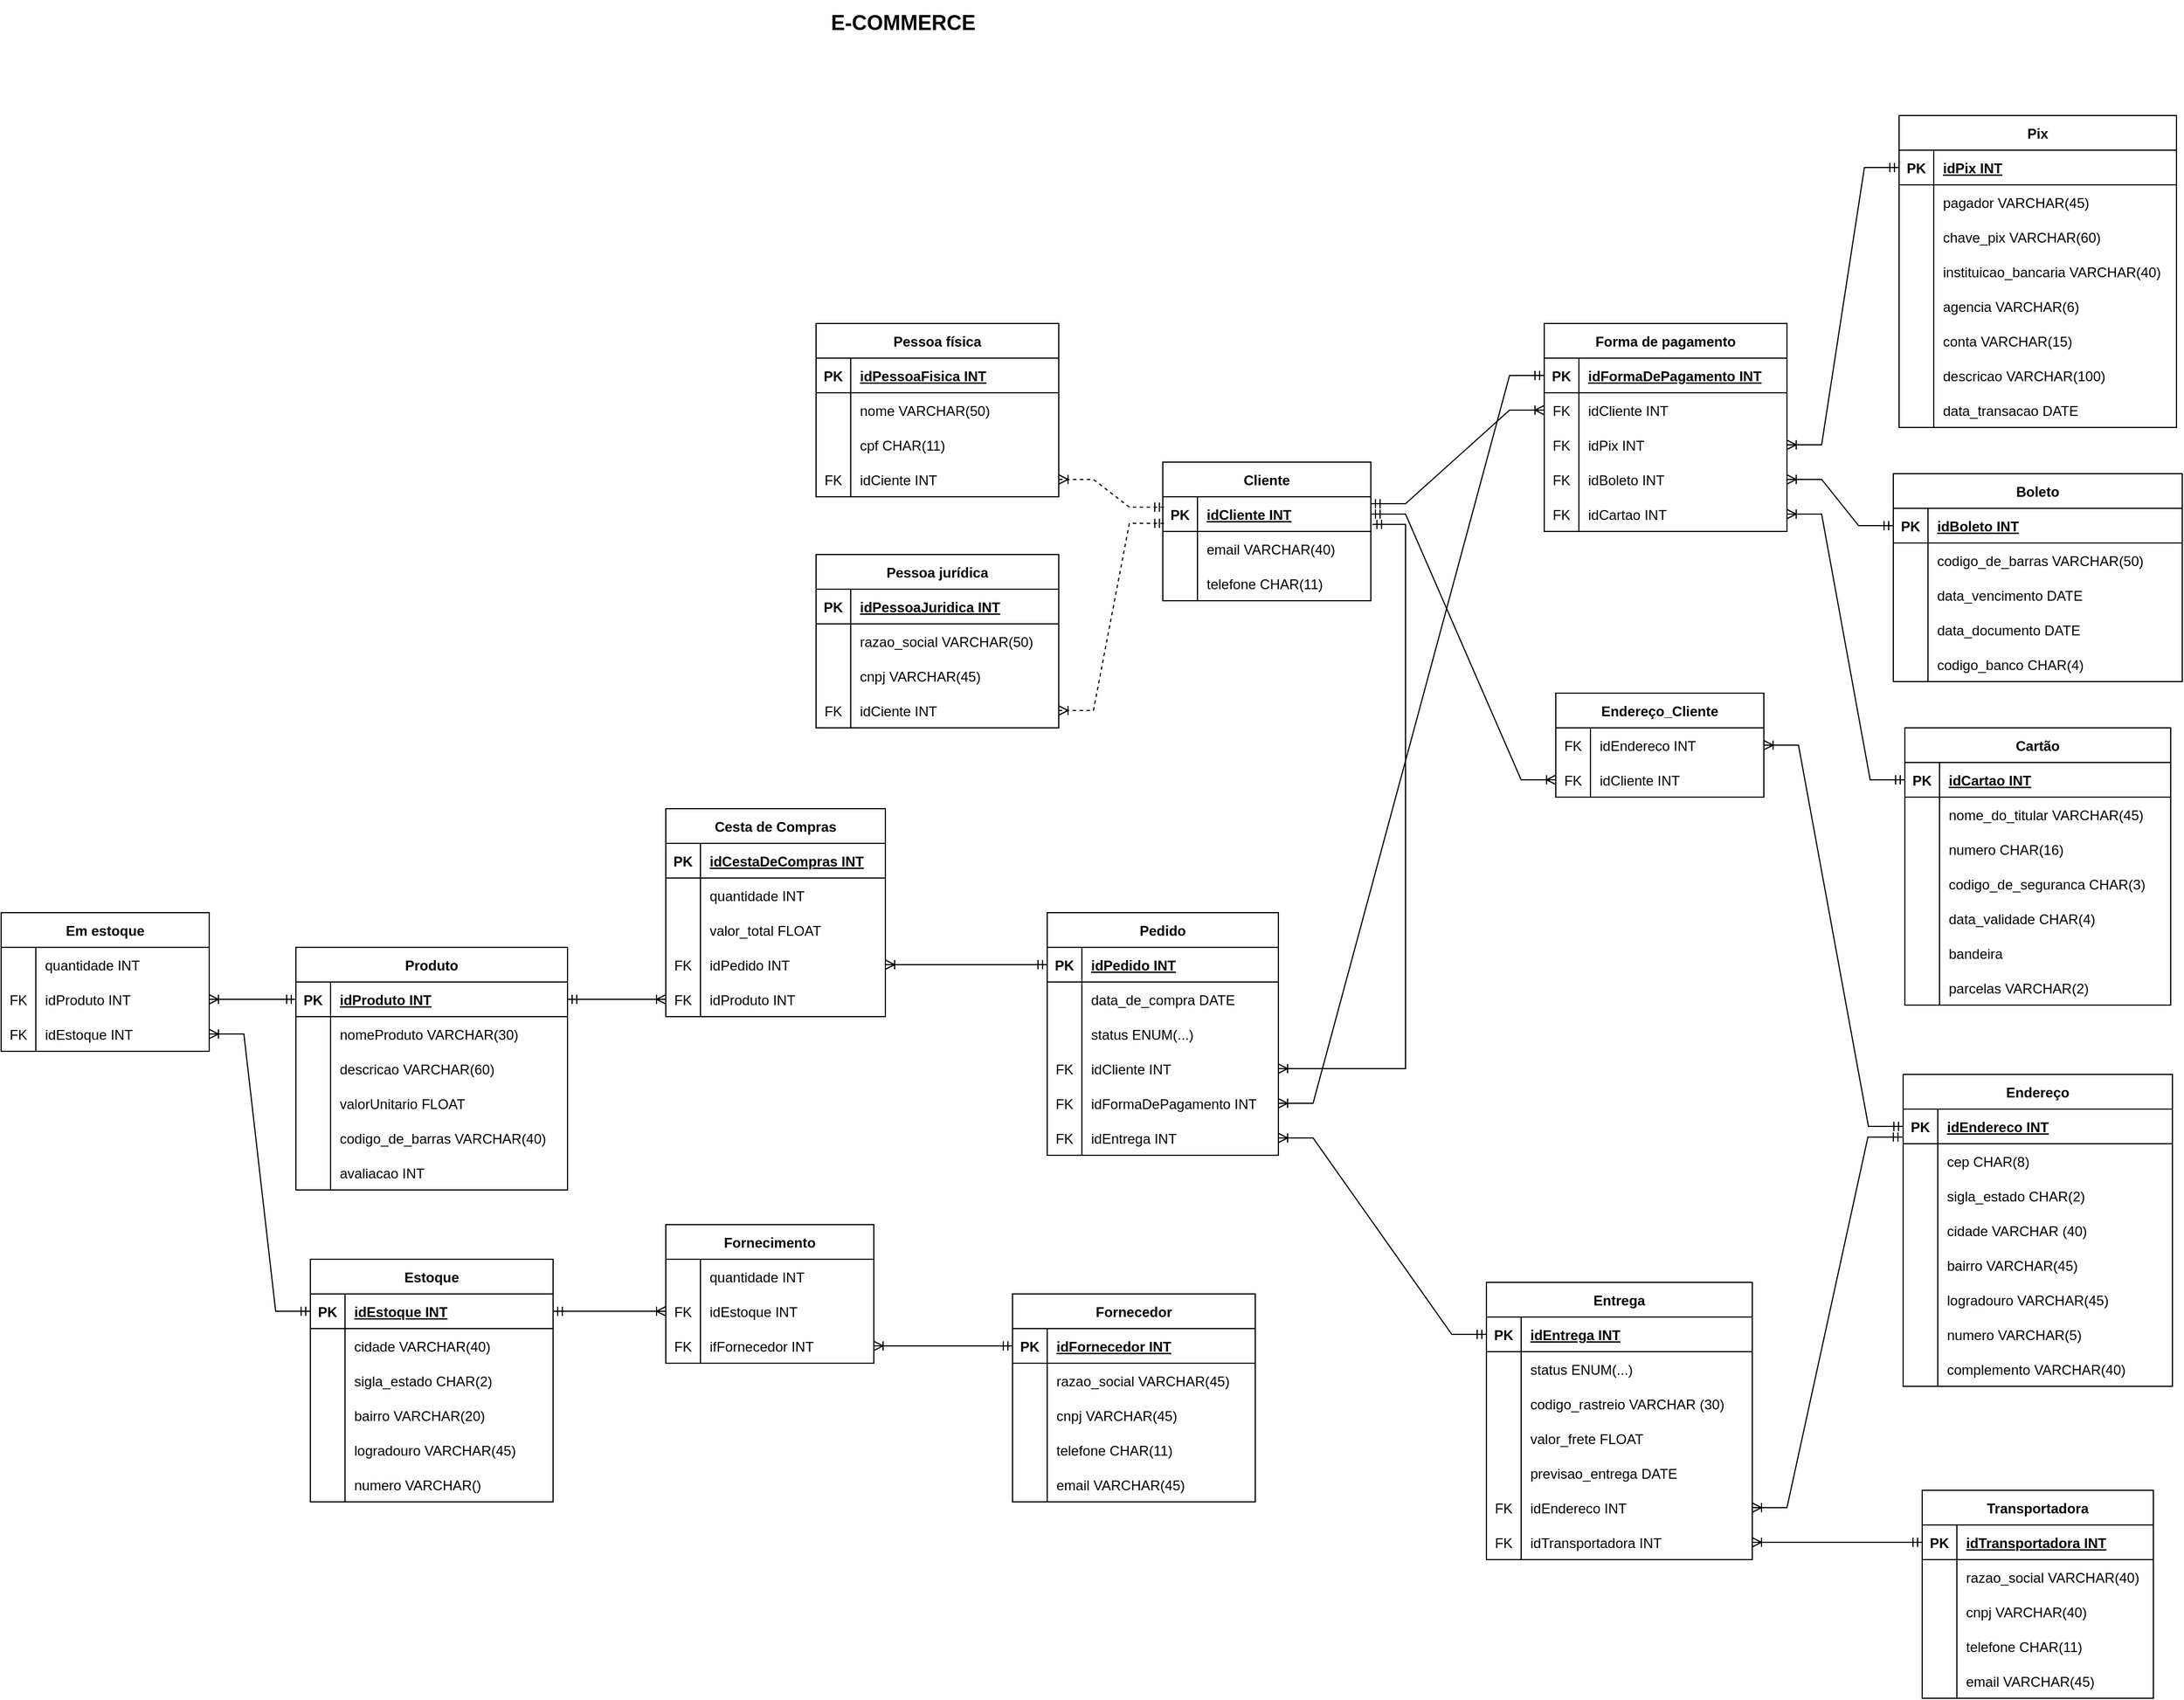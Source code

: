 <mxfile version="20.5.3" type="device"><diagram id="5oRuAdtvAAebX4Gt6AFf" name="Página-1"><mxGraphModel dx="2207" dy="1922" grid="1" gridSize="10" guides="1" tooltips="1" connect="1" arrows="1" fold="1" page="1" pageScale="1" pageWidth="827" pageHeight="1169" math="0" shadow="0"><root><mxCell id="0"/><mxCell id="1" parent="0"/><mxCell id="lo6c1ZUJrU02ggD0f1UY-1" value="Pessoa física" style="shape=table;startSize=30;container=1;collapsible=1;childLayout=tableLayout;fixedRows=1;rowLines=0;fontStyle=1;align=center;resizeLast=1;" vertex="1" parent="1"><mxGeometry x="50" y="110" width="210" height="150" as="geometry"/></mxCell><mxCell id="lo6c1ZUJrU02ggD0f1UY-2" value="" style="shape=tableRow;horizontal=0;startSize=0;swimlaneHead=0;swimlaneBody=0;fillColor=none;collapsible=0;dropTarget=0;points=[[0,0.5],[1,0.5]];portConstraint=eastwest;top=0;left=0;right=0;bottom=1;" vertex="1" parent="lo6c1ZUJrU02ggD0f1UY-1"><mxGeometry y="30" width="210" height="30" as="geometry"/></mxCell><mxCell id="lo6c1ZUJrU02ggD0f1UY-3" value="PK" style="shape=partialRectangle;connectable=0;fillColor=none;top=0;left=0;bottom=0;right=0;fontStyle=1;overflow=hidden;" vertex="1" parent="lo6c1ZUJrU02ggD0f1UY-2"><mxGeometry width="30" height="30" as="geometry"><mxRectangle width="30" height="30" as="alternateBounds"/></mxGeometry></mxCell><mxCell id="lo6c1ZUJrU02ggD0f1UY-4" value="idPessoaFisica INT" style="shape=partialRectangle;connectable=0;fillColor=none;top=0;left=0;bottom=0;right=0;align=left;spacingLeft=6;fontStyle=5;overflow=hidden;" vertex="1" parent="lo6c1ZUJrU02ggD0f1UY-2"><mxGeometry x="30" width="180" height="30" as="geometry"><mxRectangle width="180" height="30" as="alternateBounds"/></mxGeometry></mxCell><mxCell id="lo6c1ZUJrU02ggD0f1UY-5" value="" style="shape=tableRow;horizontal=0;startSize=0;swimlaneHead=0;swimlaneBody=0;fillColor=none;collapsible=0;dropTarget=0;points=[[0,0.5],[1,0.5]];portConstraint=eastwest;top=0;left=0;right=0;bottom=0;" vertex="1" parent="lo6c1ZUJrU02ggD0f1UY-1"><mxGeometry y="60" width="210" height="30" as="geometry"/></mxCell><mxCell id="lo6c1ZUJrU02ggD0f1UY-6" value="" style="shape=partialRectangle;connectable=0;fillColor=none;top=0;left=0;bottom=0;right=0;editable=1;overflow=hidden;" vertex="1" parent="lo6c1ZUJrU02ggD0f1UY-5"><mxGeometry width="30" height="30" as="geometry"><mxRectangle width="30" height="30" as="alternateBounds"/></mxGeometry></mxCell><mxCell id="lo6c1ZUJrU02ggD0f1UY-7" value="nome VARCHAR(50)" style="shape=partialRectangle;connectable=0;fillColor=none;top=0;left=0;bottom=0;right=0;align=left;spacingLeft=6;overflow=hidden;" vertex="1" parent="lo6c1ZUJrU02ggD0f1UY-5"><mxGeometry x="30" width="180" height="30" as="geometry"><mxRectangle width="180" height="30" as="alternateBounds"/></mxGeometry></mxCell><mxCell id="lo6c1ZUJrU02ggD0f1UY-8" value="" style="shape=tableRow;horizontal=0;startSize=0;swimlaneHead=0;swimlaneBody=0;fillColor=none;collapsible=0;dropTarget=0;points=[[0,0.5],[1,0.5]];portConstraint=eastwest;top=0;left=0;right=0;bottom=0;" vertex="1" parent="lo6c1ZUJrU02ggD0f1UY-1"><mxGeometry y="90" width="210" height="30" as="geometry"/></mxCell><mxCell id="lo6c1ZUJrU02ggD0f1UY-9" value="" style="shape=partialRectangle;connectable=0;fillColor=none;top=0;left=0;bottom=0;right=0;editable=1;overflow=hidden;" vertex="1" parent="lo6c1ZUJrU02ggD0f1UY-8"><mxGeometry width="30" height="30" as="geometry"><mxRectangle width="30" height="30" as="alternateBounds"/></mxGeometry></mxCell><mxCell id="lo6c1ZUJrU02ggD0f1UY-10" value="cpf CHAR(11)" style="shape=partialRectangle;connectable=0;fillColor=none;top=0;left=0;bottom=0;right=0;align=left;spacingLeft=6;overflow=hidden;" vertex="1" parent="lo6c1ZUJrU02ggD0f1UY-8"><mxGeometry x="30" width="180" height="30" as="geometry"><mxRectangle width="180" height="30" as="alternateBounds"/></mxGeometry></mxCell><mxCell id="lo6c1ZUJrU02ggD0f1UY-41" value="" style="shape=tableRow;horizontal=0;startSize=0;swimlaneHead=0;swimlaneBody=0;fillColor=none;collapsible=0;dropTarget=0;points=[[0,0.5],[1,0.5]];portConstraint=eastwest;top=0;left=0;right=0;bottom=0;" vertex="1" parent="lo6c1ZUJrU02ggD0f1UY-1"><mxGeometry y="120" width="210" height="30" as="geometry"/></mxCell><mxCell id="lo6c1ZUJrU02ggD0f1UY-42" value="FK" style="shape=partialRectangle;connectable=0;fillColor=none;top=0;left=0;bottom=0;right=0;fontStyle=0;overflow=hidden;" vertex="1" parent="lo6c1ZUJrU02ggD0f1UY-41"><mxGeometry width="30" height="30" as="geometry"><mxRectangle width="30" height="30" as="alternateBounds"/></mxGeometry></mxCell><mxCell id="lo6c1ZUJrU02ggD0f1UY-43" value="idCiente INT" style="shape=partialRectangle;connectable=0;fillColor=none;top=0;left=0;bottom=0;right=0;align=left;spacingLeft=6;fontStyle=0;overflow=hidden;" vertex="1" parent="lo6c1ZUJrU02ggD0f1UY-41"><mxGeometry x="30" width="180" height="30" as="geometry"><mxRectangle width="180" height="30" as="alternateBounds"/></mxGeometry></mxCell><mxCell id="lo6c1ZUJrU02ggD0f1UY-14" value="&lt;font style=&quot;font-size: 18px;&quot;&gt;&lt;b&gt;E-COMMERCE&lt;/b&gt;&lt;/font&gt;" style="text;html=1;align=center;verticalAlign=middle;resizable=0;points=[];autosize=1;strokeColor=none;fillColor=none;" vertex="1" parent="1"><mxGeometry x="50" y="-170" width="150" height="40" as="geometry"/></mxCell><mxCell id="lo6c1ZUJrU02ggD0f1UY-15" value="Cliente" style="shape=table;startSize=30;container=1;collapsible=1;childLayout=tableLayout;fixedRows=1;rowLines=0;fontStyle=1;align=center;resizeLast=1;" vertex="1" parent="1"><mxGeometry x="350" y="230" width="180" height="120" as="geometry"/></mxCell><mxCell id="lo6c1ZUJrU02ggD0f1UY-16" value="" style="shape=tableRow;horizontal=0;startSize=0;swimlaneHead=0;swimlaneBody=0;fillColor=none;collapsible=0;dropTarget=0;points=[[0,0.5],[1,0.5]];portConstraint=eastwest;top=0;left=0;right=0;bottom=1;" vertex="1" parent="lo6c1ZUJrU02ggD0f1UY-15"><mxGeometry y="30" width="180" height="30" as="geometry"/></mxCell><mxCell id="lo6c1ZUJrU02ggD0f1UY-17" value="PK" style="shape=partialRectangle;connectable=0;fillColor=none;top=0;left=0;bottom=0;right=0;fontStyle=1;overflow=hidden;" vertex="1" parent="lo6c1ZUJrU02ggD0f1UY-16"><mxGeometry width="30" height="30" as="geometry"><mxRectangle width="30" height="30" as="alternateBounds"/></mxGeometry></mxCell><mxCell id="lo6c1ZUJrU02ggD0f1UY-18" value="idCliente INT" style="shape=partialRectangle;connectable=0;fillColor=none;top=0;left=0;bottom=0;right=0;align=left;spacingLeft=6;fontStyle=5;overflow=hidden;" vertex="1" parent="lo6c1ZUJrU02ggD0f1UY-16"><mxGeometry x="30" width="150" height="30" as="geometry"><mxRectangle width="150" height="30" as="alternateBounds"/></mxGeometry></mxCell><mxCell id="lo6c1ZUJrU02ggD0f1UY-22" value="" style="shape=tableRow;horizontal=0;startSize=0;swimlaneHead=0;swimlaneBody=0;fillColor=none;collapsible=0;dropTarget=0;points=[[0,0.5],[1,0.5]];portConstraint=eastwest;top=0;left=0;right=0;bottom=0;" vertex="1" parent="lo6c1ZUJrU02ggD0f1UY-15"><mxGeometry y="60" width="180" height="30" as="geometry"/></mxCell><mxCell id="lo6c1ZUJrU02ggD0f1UY-23" value="" style="shape=partialRectangle;connectable=0;fillColor=none;top=0;left=0;bottom=0;right=0;editable=1;overflow=hidden;" vertex="1" parent="lo6c1ZUJrU02ggD0f1UY-22"><mxGeometry width="30" height="30" as="geometry"><mxRectangle width="30" height="30" as="alternateBounds"/></mxGeometry></mxCell><mxCell id="lo6c1ZUJrU02ggD0f1UY-24" value="email VARCHAR(40)" style="shape=partialRectangle;connectable=0;fillColor=none;top=0;left=0;bottom=0;right=0;align=left;spacingLeft=6;overflow=hidden;" vertex="1" parent="lo6c1ZUJrU02ggD0f1UY-22"><mxGeometry x="30" width="150" height="30" as="geometry"><mxRectangle width="150" height="30" as="alternateBounds"/></mxGeometry></mxCell><mxCell id="lo6c1ZUJrU02ggD0f1UY-25" value="" style="shape=tableRow;horizontal=0;startSize=0;swimlaneHead=0;swimlaneBody=0;fillColor=none;collapsible=0;dropTarget=0;points=[[0,0.5],[1,0.5]];portConstraint=eastwest;top=0;left=0;right=0;bottom=0;" vertex="1" parent="lo6c1ZUJrU02ggD0f1UY-15"><mxGeometry y="90" width="180" height="30" as="geometry"/></mxCell><mxCell id="lo6c1ZUJrU02ggD0f1UY-26" value="" style="shape=partialRectangle;connectable=0;fillColor=none;top=0;left=0;bottom=0;right=0;editable=1;overflow=hidden;" vertex="1" parent="lo6c1ZUJrU02ggD0f1UY-25"><mxGeometry width="30" height="30" as="geometry"><mxRectangle width="30" height="30" as="alternateBounds"/></mxGeometry></mxCell><mxCell id="lo6c1ZUJrU02ggD0f1UY-27" value="telefone CHAR(11)" style="shape=partialRectangle;connectable=0;fillColor=none;top=0;left=0;bottom=0;right=0;align=left;spacingLeft=6;overflow=hidden;" vertex="1" parent="lo6c1ZUJrU02ggD0f1UY-25"><mxGeometry x="30" width="150" height="30" as="geometry"><mxRectangle width="150" height="30" as="alternateBounds"/></mxGeometry></mxCell><mxCell id="lo6c1ZUJrU02ggD0f1UY-28" value="Pessoa jurídica" style="shape=table;startSize=30;container=1;collapsible=1;childLayout=tableLayout;fixedRows=1;rowLines=0;fontStyle=1;align=center;resizeLast=1;" vertex="1" parent="1"><mxGeometry x="50" y="310" width="210" height="150" as="geometry"/></mxCell><mxCell id="lo6c1ZUJrU02ggD0f1UY-29" value="" style="shape=tableRow;horizontal=0;startSize=0;swimlaneHead=0;swimlaneBody=0;fillColor=none;collapsible=0;dropTarget=0;points=[[0,0.5],[1,0.5]];portConstraint=eastwest;top=0;left=0;right=0;bottom=1;" vertex="1" parent="lo6c1ZUJrU02ggD0f1UY-28"><mxGeometry y="30" width="210" height="30" as="geometry"/></mxCell><mxCell id="lo6c1ZUJrU02ggD0f1UY-30" value="PK" style="shape=partialRectangle;connectable=0;fillColor=none;top=0;left=0;bottom=0;right=0;fontStyle=1;overflow=hidden;" vertex="1" parent="lo6c1ZUJrU02ggD0f1UY-29"><mxGeometry width="30" height="30" as="geometry"><mxRectangle width="30" height="30" as="alternateBounds"/></mxGeometry></mxCell><mxCell id="lo6c1ZUJrU02ggD0f1UY-31" value="idPessoaJuridica INT" style="shape=partialRectangle;connectable=0;fillColor=none;top=0;left=0;bottom=0;right=0;align=left;spacingLeft=6;fontStyle=5;overflow=hidden;" vertex="1" parent="lo6c1ZUJrU02ggD0f1UY-29"><mxGeometry x="30" width="180" height="30" as="geometry"><mxRectangle width="180" height="30" as="alternateBounds"/></mxGeometry></mxCell><mxCell id="lo6c1ZUJrU02ggD0f1UY-32" value="" style="shape=tableRow;horizontal=0;startSize=0;swimlaneHead=0;swimlaneBody=0;fillColor=none;collapsible=0;dropTarget=0;points=[[0,0.5],[1,0.5]];portConstraint=eastwest;top=0;left=0;right=0;bottom=0;" vertex="1" parent="lo6c1ZUJrU02ggD0f1UY-28"><mxGeometry y="60" width="210" height="30" as="geometry"/></mxCell><mxCell id="lo6c1ZUJrU02ggD0f1UY-33" value="" style="shape=partialRectangle;connectable=0;fillColor=none;top=0;left=0;bottom=0;right=0;editable=1;overflow=hidden;" vertex="1" parent="lo6c1ZUJrU02ggD0f1UY-32"><mxGeometry width="30" height="30" as="geometry"><mxRectangle width="30" height="30" as="alternateBounds"/></mxGeometry></mxCell><mxCell id="lo6c1ZUJrU02ggD0f1UY-34" value="razao_social VARCHAR(50)" style="shape=partialRectangle;connectable=0;fillColor=none;top=0;left=0;bottom=0;right=0;align=left;spacingLeft=6;overflow=hidden;" vertex="1" parent="lo6c1ZUJrU02ggD0f1UY-32"><mxGeometry x="30" width="180" height="30" as="geometry"><mxRectangle width="180" height="30" as="alternateBounds"/></mxGeometry></mxCell><mxCell id="lo6c1ZUJrU02ggD0f1UY-35" value="" style="shape=tableRow;horizontal=0;startSize=0;swimlaneHead=0;swimlaneBody=0;fillColor=none;collapsible=0;dropTarget=0;points=[[0,0.5],[1,0.5]];portConstraint=eastwest;top=0;left=0;right=0;bottom=0;" vertex="1" parent="lo6c1ZUJrU02ggD0f1UY-28"><mxGeometry y="90" width="210" height="30" as="geometry"/></mxCell><mxCell id="lo6c1ZUJrU02ggD0f1UY-36" value="" style="shape=partialRectangle;connectable=0;fillColor=none;top=0;left=0;bottom=0;right=0;editable=1;overflow=hidden;" vertex="1" parent="lo6c1ZUJrU02ggD0f1UY-35"><mxGeometry width="30" height="30" as="geometry"><mxRectangle width="30" height="30" as="alternateBounds"/></mxGeometry></mxCell><mxCell id="lo6c1ZUJrU02ggD0f1UY-37" value="cnpj VARCHAR(45)" style="shape=partialRectangle;connectable=0;fillColor=none;top=0;left=0;bottom=0;right=0;align=left;spacingLeft=6;overflow=hidden;" vertex="1" parent="lo6c1ZUJrU02ggD0f1UY-35"><mxGeometry x="30" width="180" height="30" as="geometry"><mxRectangle width="180" height="30" as="alternateBounds"/></mxGeometry></mxCell><mxCell id="lo6c1ZUJrU02ggD0f1UY-44" value="" style="shape=tableRow;horizontal=0;startSize=0;swimlaneHead=0;swimlaneBody=0;fillColor=none;collapsible=0;dropTarget=0;points=[[0,0.5],[1,0.5]];portConstraint=eastwest;top=0;left=0;right=0;bottom=0;" vertex="1" parent="lo6c1ZUJrU02ggD0f1UY-28"><mxGeometry y="120" width="210" height="30" as="geometry"/></mxCell><mxCell id="lo6c1ZUJrU02ggD0f1UY-45" value="FK" style="shape=partialRectangle;connectable=0;fillColor=none;top=0;left=0;bottom=0;right=0;fontStyle=0;overflow=hidden;" vertex="1" parent="lo6c1ZUJrU02ggD0f1UY-44"><mxGeometry width="30" height="30" as="geometry"><mxRectangle width="30" height="30" as="alternateBounds"/></mxGeometry></mxCell><mxCell id="lo6c1ZUJrU02ggD0f1UY-46" value="idCiente INT" style="shape=partialRectangle;connectable=0;fillColor=none;top=0;left=0;bottom=0;right=0;align=left;spacingLeft=6;fontStyle=0;overflow=hidden;" vertex="1" parent="lo6c1ZUJrU02ggD0f1UY-44"><mxGeometry x="30" width="180" height="30" as="geometry"><mxRectangle width="180" height="30" as="alternateBounds"/></mxGeometry></mxCell><mxCell id="lo6c1ZUJrU02ggD0f1UY-47" value="" style="edgeStyle=entityRelationEdgeStyle;fontSize=12;html=1;endArrow=ERoneToMany;startArrow=ERmandOne;rounded=0;entryX=1;entryY=0.5;entryDx=0;entryDy=0;exitX=0.006;exitY=0.767;exitDx=0;exitDy=0;exitPerimeter=0;dashed=1;" edge="1" parent="1" source="lo6c1ZUJrU02ggD0f1UY-16" target="lo6c1ZUJrU02ggD0f1UY-44"><mxGeometry width="100" height="100" relative="1" as="geometry"><mxPoint x="314" y="480" as="sourcePoint"/><mxPoint x="414" y="380" as="targetPoint"/></mxGeometry></mxCell><mxCell id="lo6c1ZUJrU02ggD0f1UY-48" value="" style="edgeStyle=entityRelationEdgeStyle;fontSize=12;html=1;endArrow=ERoneToMany;startArrow=ERmandOne;rounded=0;entryX=1;entryY=0.5;entryDx=0;entryDy=0;exitX=0.006;exitY=0.3;exitDx=0;exitDy=0;exitPerimeter=0;dashed=1;" edge="1" parent="1" source="lo6c1ZUJrU02ggD0f1UY-16" target="lo6c1ZUJrU02ggD0f1UY-41"><mxGeometry width="100" height="100" relative="1" as="geometry"><mxPoint x="440" y="200" as="sourcePoint"/><mxPoint x="540" y="100" as="targetPoint"/></mxGeometry></mxCell><mxCell id="lo6c1ZUJrU02ggD0f1UY-49" value="Endereço" style="shape=table;startSize=30;container=1;collapsible=1;childLayout=tableLayout;fixedRows=1;rowLines=0;fontStyle=1;align=center;resizeLast=1;" vertex="1" parent="1"><mxGeometry x="990.5" y="760" width="233" height="270" as="geometry"/></mxCell><mxCell id="lo6c1ZUJrU02ggD0f1UY-50" value="" style="shape=tableRow;horizontal=0;startSize=0;swimlaneHead=0;swimlaneBody=0;fillColor=none;collapsible=0;dropTarget=0;points=[[0,0.5],[1,0.5]];portConstraint=eastwest;top=0;left=0;right=0;bottom=1;" vertex="1" parent="lo6c1ZUJrU02ggD0f1UY-49"><mxGeometry y="30" width="233" height="30" as="geometry"/></mxCell><mxCell id="lo6c1ZUJrU02ggD0f1UY-51" value="PK" style="shape=partialRectangle;connectable=0;fillColor=none;top=0;left=0;bottom=0;right=0;fontStyle=1;overflow=hidden;" vertex="1" parent="lo6c1ZUJrU02ggD0f1UY-50"><mxGeometry width="30" height="30" as="geometry"><mxRectangle width="30" height="30" as="alternateBounds"/></mxGeometry></mxCell><mxCell id="lo6c1ZUJrU02ggD0f1UY-52" value="idEndereco INT" style="shape=partialRectangle;connectable=0;fillColor=none;top=0;left=0;bottom=0;right=0;align=left;spacingLeft=6;fontStyle=5;overflow=hidden;" vertex="1" parent="lo6c1ZUJrU02ggD0f1UY-50"><mxGeometry x="30" width="203" height="30" as="geometry"><mxRectangle width="203" height="30" as="alternateBounds"/></mxGeometry></mxCell><mxCell id="lo6c1ZUJrU02ggD0f1UY-53" value="" style="shape=tableRow;horizontal=0;startSize=0;swimlaneHead=0;swimlaneBody=0;fillColor=none;collapsible=0;dropTarget=0;points=[[0,0.5],[1,0.5]];portConstraint=eastwest;top=0;left=0;right=0;bottom=0;" vertex="1" parent="lo6c1ZUJrU02ggD0f1UY-49"><mxGeometry y="60" width="233" height="30" as="geometry"/></mxCell><mxCell id="lo6c1ZUJrU02ggD0f1UY-54" value="" style="shape=partialRectangle;connectable=0;fillColor=none;top=0;left=0;bottom=0;right=0;editable=1;overflow=hidden;" vertex="1" parent="lo6c1ZUJrU02ggD0f1UY-53"><mxGeometry width="30" height="30" as="geometry"><mxRectangle width="30" height="30" as="alternateBounds"/></mxGeometry></mxCell><mxCell id="lo6c1ZUJrU02ggD0f1UY-55" value="cep CHAR(8)" style="shape=partialRectangle;connectable=0;fillColor=none;top=0;left=0;bottom=0;right=0;align=left;spacingLeft=6;overflow=hidden;" vertex="1" parent="lo6c1ZUJrU02ggD0f1UY-53"><mxGeometry x="30" width="203" height="30" as="geometry"><mxRectangle width="203" height="30" as="alternateBounds"/></mxGeometry></mxCell><mxCell id="lo6c1ZUJrU02ggD0f1UY-59" value="" style="shape=tableRow;horizontal=0;startSize=0;swimlaneHead=0;swimlaneBody=0;fillColor=none;collapsible=0;dropTarget=0;points=[[0,0.5],[1,0.5]];portConstraint=eastwest;top=0;left=0;right=0;bottom=0;" vertex="1" parent="lo6c1ZUJrU02ggD0f1UY-49"><mxGeometry y="90" width="233" height="30" as="geometry"/></mxCell><mxCell id="lo6c1ZUJrU02ggD0f1UY-60" value="" style="shape=partialRectangle;connectable=0;fillColor=none;top=0;left=0;bottom=0;right=0;editable=1;overflow=hidden;" vertex="1" parent="lo6c1ZUJrU02ggD0f1UY-59"><mxGeometry width="30" height="30" as="geometry"><mxRectangle width="30" height="30" as="alternateBounds"/></mxGeometry></mxCell><mxCell id="lo6c1ZUJrU02ggD0f1UY-61" value="sigla_estado CHAR(2)" style="shape=partialRectangle;connectable=0;fillColor=none;top=0;left=0;bottom=0;right=0;align=left;spacingLeft=6;overflow=hidden;" vertex="1" parent="lo6c1ZUJrU02ggD0f1UY-59"><mxGeometry x="30" width="203" height="30" as="geometry"><mxRectangle width="203" height="30" as="alternateBounds"/></mxGeometry></mxCell><mxCell id="lo6c1ZUJrU02ggD0f1UY-56" value="" style="shape=tableRow;horizontal=0;startSize=0;swimlaneHead=0;swimlaneBody=0;fillColor=none;collapsible=0;dropTarget=0;points=[[0,0.5],[1,0.5]];portConstraint=eastwest;top=0;left=0;right=0;bottom=0;" vertex="1" parent="lo6c1ZUJrU02ggD0f1UY-49"><mxGeometry y="120" width="233" height="30" as="geometry"/></mxCell><mxCell id="lo6c1ZUJrU02ggD0f1UY-57" value="" style="shape=partialRectangle;connectable=0;fillColor=none;top=0;left=0;bottom=0;right=0;editable=1;overflow=hidden;" vertex="1" parent="lo6c1ZUJrU02ggD0f1UY-56"><mxGeometry width="30" height="30" as="geometry"><mxRectangle width="30" height="30" as="alternateBounds"/></mxGeometry></mxCell><mxCell id="lo6c1ZUJrU02ggD0f1UY-58" value="cidade VARCHAR (40)" style="shape=partialRectangle;connectable=0;fillColor=none;top=0;left=0;bottom=0;right=0;align=left;spacingLeft=6;overflow=hidden;" vertex="1" parent="lo6c1ZUJrU02ggD0f1UY-56"><mxGeometry x="30" width="203" height="30" as="geometry"><mxRectangle width="203" height="30" as="alternateBounds"/></mxGeometry></mxCell><mxCell id="lo6c1ZUJrU02ggD0f1UY-123" value="" style="shape=tableRow;horizontal=0;startSize=0;swimlaneHead=0;swimlaneBody=0;fillColor=none;collapsible=0;dropTarget=0;points=[[0,0.5],[1,0.5]];portConstraint=eastwest;top=0;left=0;right=0;bottom=0;" vertex="1" parent="lo6c1ZUJrU02ggD0f1UY-49"><mxGeometry y="150" width="233" height="30" as="geometry"/></mxCell><mxCell id="lo6c1ZUJrU02ggD0f1UY-124" value="" style="shape=partialRectangle;connectable=0;fillColor=none;top=0;left=0;bottom=0;right=0;editable=1;overflow=hidden;" vertex="1" parent="lo6c1ZUJrU02ggD0f1UY-123"><mxGeometry width="30" height="30" as="geometry"><mxRectangle width="30" height="30" as="alternateBounds"/></mxGeometry></mxCell><mxCell id="lo6c1ZUJrU02ggD0f1UY-125" value="bairro VARCHAR(45)" style="shape=partialRectangle;connectable=0;fillColor=none;top=0;left=0;bottom=0;right=0;align=left;spacingLeft=6;overflow=hidden;" vertex="1" parent="lo6c1ZUJrU02ggD0f1UY-123"><mxGeometry x="30" width="203" height="30" as="geometry"><mxRectangle width="203" height="30" as="alternateBounds"/></mxGeometry></mxCell><mxCell id="lo6c1ZUJrU02ggD0f1UY-114" value="" style="shape=tableRow;horizontal=0;startSize=0;swimlaneHead=0;swimlaneBody=0;fillColor=none;collapsible=0;dropTarget=0;points=[[0,0.5],[1,0.5]];portConstraint=eastwest;top=0;left=0;right=0;bottom=0;" vertex="1" parent="lo6c1ZUJrU02ggD0f1UY-49"><mxGeometry y="180" width="233" height="30" as="geometry"/></mxCell><mxCell id="lo6c1ZUJrU02ggD0f1UY-115" value="" style="shape=partialRectangle;connectable=0;fillColor=none;top=0;left=0;bottom=0;right=0;editable=1;overflow=hidden;" vertex="1" parent="lo6c1ZUJrU02ggD0f1UY-114"><mxGeometry width="30" height="30" as="geometry"><mxRectangle width="30" height="30" as="alternateBounds"/></mxGeometry></mxCell><mxCell id="lo6c1ZUJrU02ggD0f1UY-116" value="logradouro VARCHAR(45)" style="shape=partialRectangle;connectable=0;fillColor=none;top=0;left=0;bottom=0;right=0;align=left;spacingLeft=6;overflow=hidden;" vertex="1" parent="lo6c1ZUJrU02ggD0f1UY-114"><mxGeometry x="30" width="203" height="30" as="geometry"><mxRectangle width="203" height="30" as="alternateBounds"/></mxGeometry></mxCell><mxCell id="lo6c1ZUJrU02ggD0f1UY-117" value="" style="shape=tableRow;horizontal=0;startSize=0;swimlaneHead=0;swimlaneBody=0;fillColor=none;collapsible=0;dropTarget=0;points=[[0,0.5],[1,0.5]];portConstraint=eastwest;top=0;left=0;right=0;bottom=0;" vertex="1" parent="lo6c1ZUJrU02ggD0f1UY-49"><mxGeometry y="210" width="233" height="30" as="geometry"/></mxCell><mxCell id="lo6c1ZUJrU02ggD0f1UY-118" value="" style="shape=partialRectangle;connectable=0;fillColor=none;top=0;left=0;bottom=0;right=0;editable=1;overflow=hidden;" vertex="1" parent="lo6c1ZUJrU02ggD0f1UY-117"><mxGeometry width="30" height="30" as="geometry"><mxRectangle width="30" height="30" as="alternateBounds"/></mxGeometry></mxCell><mxCell id="lo6c1ZUJrU02ggD0f1UY-119" value="numero VARCHAR(5)" style="shape=partialRectangle;connectable=0;fillColor=none;top=0;left=0;bottom=0;right=0;align=left;spacingLeft=6;overflow=hidden;" vertex="1" parent="lo6c1ZUJrU02ggD0f1UY-117"><mxGeometry x="30" width="203" height="30" as="geometry"><mxRectangle width="203" height="30" as="alternateBounds"/></mxGeometry></mxCell><mxCell id="lo6c1ZUJrU02ggD0f1UY-120" value="" style="shape=tableRow;horizontal=0;startSize=0;swimlaneHead=0;swimlaneBody=0;fillColor=none;collapsible=0;dropTarget=0;points=[[0,0.5],[1,0.5]];portConstraint=eastwest;top=0;left=0;right=0;bottom=0;" vertex="1" parent="lo6c1ZUJrU02ggD0f1UY-49"><mxGeometry y="240" width="233" height="30" as="geometry"/></mxCell><mxCell id="lo6c1ZUJrU02ggD0f1UY-121" value="" style="shape=partialRectangle;connectable=0;fillColor=none;top=0;left=0;bottom=0;right=0;editable=1;overflow=hidden;" vertex="1" parent="lo6c1ZUJrU02ggD0f1UY-120"><mxGeometry width="30" height="30" as="geometry"><mxRectangle width="30" height="30" as="alternateBounds"/></mxGeometry></mxCell><mxCell id="lo6c1ZUJrU02ggD0f1UY-122" value="complemento VARCHAR(40)" style="shape=partialRectangle;connectable=0;fillColor=none;top=0;left=0;bottom=0;right=0;align=left;spacingLeft=6;overflow=hidden;" vertex="1" parent="lo6c1ZUJrU02ggD0f1UY-120"><mxGeometry x="30" width="203" height="30" as="geometry"><mxRectangle width="203" height="30" as="alternateBounds"/></mxGeometry></mxCell><mxCell id="lo6c1ZUJrU02ggD0f1UY-62" value="Endereço_Cliente" style="shape=table;startSize=30;container=1;collapsible=1;childLayout=tableLayout;fixedRows=1;rowLines=0;fontStyle=1;align=center;resizeLast=1;" vertex="1" parent="1"><mxGeometry x="690" y="430" width="180" height="90" as="geometry"/></mxCell><mxCell id="lo6c1ZUJrU02ggD0f1UY-126" value="" style="shape=tableRow;horizontal=0;startSize=0;swimlaneHead=0;swimlaneBody=0;fillColor=none;collapsible=0;dropTarget=0;points=[[0,0.5],[1,0.5]];portConstraint=eastwest;top=0;left=0;right=0;bottom=0;" vertex="1" parent="lo6c1ZUJrU02ggD0f1UY-62"><mxGeometry y="30" width="180" height="30" as="geometry"/></mxCell><mxCell id="lo6c1ZUJrU02ggD0f1UY-127" value="FK" style="shape=partialRectangle;connectable=0;fillColor=none;top=0;left=0;bottom=0;right=0;fontStyle=0;overflow=hidden;" vertex="1" parent="lo6c1ZUJrU02ggD0f1UY-126"><mxGeometry width="30" height="30" as="geometry"><mxRectangle width="30" height="30" as="alternateBounds"/></mxGeometry></mxCell><mxCell id="lo6c1ZUJrU02ggD0f1UY-128" value="idEndereco INT" style="shape=partialRectangle;connectable=0;fillColor=none;top=0;left=0;bottom=0;right=0;align=left;spacingLeft=6;fontStyle=0;overflow=hidden;" vertex="1" parent="lo6c1ZUJrU02ggD0f1UY-126"><mxGeometry x="30" width="150" height="30" as="geometry"><mxRectangle width="150" height="30" as="alternateBounds"/></mxGeometry></mxCell><mxCell id="lo6c1ZUJrU02ggD0f1UY-129" value="" style="shape=tableRow;horizontal=0;startSize=0;swimlaneHead=0;swimlaneBody=0;fillColor=none;collapsible=0;dropTarget=0;points=[[0,0.5],[1,0.5]];portConstraint=eastwest;top=0;left=0;right=0;bottom=0;" vertex="1" parent="lo6c1ZUJrU02ggD0f1UY-62"><mxGeometry y="60" width="180" height="30" as="geometry"/></mxCell><mxCell id="lo6c1ZUJrU02ggD0f1UY-130" value="FK" style="shape=partialRectangle;connectable=0;fillColor=none;top=0;left=0;bottom=0;right=0;fontStyle=0;overflow=hidden;" vertex="1" parent="lo6c1ZUJrU02ggD0f1UY-129"><mxGeometry width="30" height="30" as="geometry"><mxRectangle width="30" height="30" as="alternateBounds"/></mxGeometry></mxCell><mxCell id="lo6c1ZUJrU02ggD0f1UY-131" value="idCliente INT" style="shape=partialRectangle;connectable=0;fillColor=none;top=0;left=0;bottom=0;right=0;align=left;spacingLeft=6;fontStyle=0;overflow=hidden;" vertex="1" parent="lo6c1ZUJrU02ggD0f1UY-129"><mxGeometry x="30" width="150" height="30" as="geometry"><mxRectangle width="150" height="30" as="alternateBounds"/></mxGeometry></mxCell><mxCell id="lo6c1ZUJrU02ggD0f1UY-75" value="Cartão" style="shape=table;startSize=30;container=1;collapsible=1;childLayout=tableLayout;fixedRows=1;rowLines=0;fontStyle=1;align=center;resizeLast=1;" vertex="1" parent="1"><mxGeometry x="992" y="460" width="230" height="240" as="geometry"/></mxCell><mxCell id="lo6c1ZUJrU02ggD0f1UY-76" value="" style="shape=tableRow;horizontal=0;startSize=0;swimlaneHead=0;swimlaneBody=0;fillColor=none;collapsible=0;dropTarget=0;points=[[0,0.5],[1,0.5]];portConstraint=eastwest;top=0;left=0;right=0;bottom=1;" vertex="1" parent="lo6c1ZUJrU02ggD0f1UY-75"><mxGeometry y="30" width="230" height="30" as="geometry"/></mxCell><mxCell id="lo6c1ZUJrU02ggD0f1UY-77" value="PK" style="shape=partialRectangle;connectable=0;fillColor=none;top=0;left=0;bottom=0;right=0;fontStyle=1;overflow=hidden;" vertex="1" parent="lo6c1ZUJrU02ggD0f1UY-76"><mxGeometry width="30" height="30" as="geometry"><mxRectangle width="30" height="30" as="alternateBounds"/></mxGeometry></mxCell><mxCell id="lo6c1ZUJrU02ggD0f1UY-78" value="idCartao INT" style="shape=partialRectangle;connectable=0;fillColor=none;top=0;left=0;bottom=0;right=0;align=left;spacingLeft=6;fontStyle=5;overflow=hidden;" vertex="1" parent="lo6c1ZUJrU02ggD0f1UY-76"><mxGeometry x="30" width="200" height="30" as="geometry"><mxRectangle width="200" height="30" as="alternateBounds"/></mxGeometry></mxCell><mxCell id="lo6c1ZUJrU02ggD0f1UY-79" value="" style="shape=tableRow;horizontal=0;startSize=0;swimlaneHead=0;swimlaneBody=0;fillColor=none;collapsible=0;dropTarget=0;points=[[0,0.5],[1,0.5]];portConstraint=eastwest;top=0;left=0;right=0;bottom=0;" vertex="1" parent="lo6c1ZUJrU02ggD0f1UY-75"><mxGeometry y="60" width="230" height="30" as="geometry"/></mxCell><mxCell id="lo6c1ZUJrU02ggD0f1UY-80" value="" style="shape=partialRectangle;connectable=0;fillColor=none;top=0;left=0;bottom=0;right=0;editable=1;overflow=hidden;" vertex="1" parent="lo6c1ZUJrU02ggD0f1UY-79"><mxGeometry width="30" height="30" as="geometry"><mxRectangle width="30" height="30" as="alternateBounds"/></mxGeometry></mxCell><mxCell id="lo6c1ZUJrU02ggD0f1UY-81" value="nome_do_titular VARCHAR(45)" style="shape=partialRectangle;connectable=0;fillColor=none;top=0;left=0;bottom=0;right=0;align=left;spacingLeft=6;overflow=hidden;" vertex="1" parent="lo6c1ZUJrU02ggD0f1UY-79"><mxGeometry x="30" width="200" height="30" as="geometry"><mxRectangle width="200" height="30" as="alternateBounds"/></mxGeometry></mxCell><mxCell id="lo6c1ZUJrU02ggD0f1UY-82" value="" style="shape=tableRow;horizontal=0;startSize=0;swimlaneHead=0;swimlaneBody=0;fillColor=none;collapsible=0;dropTarget=0;points=[[0,0.5],[1,0.5]];portConstraint=eastwest;top=0;left=0;right=0;bottom=0;" vertex="1" parent="lo6c1ZUJrU02ggD0f1UY-75"><mxGeometry y="90" width="230" height="30" as="geometry"/></mxCell><mxCell id="lo6c1ZUJrU02ggD0f1UY-83" value="" style="shape=partialRectangle;connectable=0;fillColor=none;top=0;left=0;bottom=0;right=0;editable=1;overflow=hidden;" vertex="1" parent="lo6c1ZUJrU02ggD0f1UY-82"><mxGeometry width="30" height="30" as="geometry"><mxRectangle width="30" height="30" as="alternateBounds"/></mxGeometry></mxCell><mxCell id="lo6c1ZUJrU02ggD0f1UY-84" value="numero CHAR(16)" style="shape=partialRectangle;connectable=0;fillColor=none;top=0;left=0;bottom=0;right=0;align=left;spacingLeft=6;overflow=hidden;" vertex="1" parent="lo6c1ZUJrU02ggD0f1UY-82"><mxGeometry x="30" width="200" height="30" as="geometry"><mxRectangle width="200" height="30" as="alternateBounds"/></mxGeometry></mxCell><mxCell id="lo6c1ZUJrU02ggD0f1UY-85" value="" style="shape=tableRow;horizontal=0;startSize=0;swimlaneHead=0;swimlaneBody=0;fillColor=none;collapsible=0;dropTarget=0;points=[[0,0.5],[1,0.5]];portConstraint=eastwest;top=0;left=0;right=0;bottom=0;" vertex="1" parent="lo6c1ZUJrU02ggD0f1UY-75"><mxGeometry y="120" width="230" height="30" as="geometry"/></mxCell><mxCell id="lo6c1ZUJrU02ggD0f1UY-86" value="" style="shape=partialRectangle;connectable=0;fillColor=none;top=0;left=0;bottom=0;right=0;editable=1;overflow=hidden;" vertex="1" parent="lo6c1ZUJrU02ggD0f1UY-85"><mxGeometry width="30" height="30" as="geometry"><mxRectangle width="30" height="30" as="alternateBounds"/></mxGeometry></mxCell><mxCell id="lo6c1ZUJrU02ggD0f1UY-87" value="codigo_de_seguranca CHAR(3)" style="shape=partialRectangle;connectable=0;fillColor=none;top=0;left=0;bottom=0;right=0;align=left;spacingLeft=6;overflow=hidden;" vertex="1" parent="lo6c1ZUJrU02ggD0f1UY-85"><mxGeometry x="30" width="200" height="30" as="geometry"><mxRectangle width="200" height="30" as="alternateBounds"/></mxGeometry></mxCell><mxCell id="lo6c1ZUJrU02ggD0f1UY-134" value="" style="shape=tableRow;horizontal=0;startSize=0;swimlaneHead=0;swimlaneBody=0;fillColor=none;collapsible=0;dropTarget=0;points=[[0,0.5],[1,0.5]];portConstraint=eastwest;top=0;left=0;right=0;bottom=0;" vertex="1" parent="lo6c1ZUJrU02ggD0f1UY-75"><mxGeometry y="150" width="230" height="30" as="geometry"/></mxCell><mxCell id="lo6c1ZUJrU02ggD0f1UY-135" value="" style="shape=partialRectangle;connectable=0;fillColor=none;top=0;left=0;bottom=0;right=0;editable=1;overflow=hidden;" vertex="1" parent="lo6c1ZUJrU02ggD0f1UY-134"><mxGeometry width="30" height="30" as="geometry"><mxRectangle width="30" height="30" as="alternateBounds"/></mxGeometry></mxCell><mxCell id="lo6c1ZUJrU02ggD0f1UY-136" value="data_validade CHAR(4)" style="shape=partialRectangle;connectable=0;fillColor=none;top=0;left=0;bottom=0;right=0;align=left;spacingLeft=6;overflow=hidden;" vertex="1" parent="lo6c1ZUJrU02ggD0f1UY-134"><mxGeometry x="30" width="200" height="30" as="geometry"><mxRectangle width="200" height="30" as="alternateBounds"/></mxGeometry></mxCell><mxCell id="lo6c1ZUJrU02ggD0f1UY-140" value="" style="shape=tableRow;horizontal=0;startSize=0;swimlaneHead=0;swimlaneBody=0;fillColor=none;collapsible=0;dropTarget=0;points=[[0,0.5],[1,0.5]];portConstraint=eastwest;top=0;left=0;right=0;bottom=0;" vertex="1" parent="lo6c1ZUJrU02ggD0f1UY-75"><mxGeometry y="180" width="230" height="30" as="geometry"/></mxCell><mxCell id="lo6c1ZUJrU02ggD0f1UY-141" value="" style="shape=partialRectangle;connectable=0;fillColor=none;top=0;left=0;bottom=0;right=0;editable=1;overflow=hidden;" vertex="1" parent="lo6c1ZUJrU02ggD0f1UY-140"><mxGeometry width="30" height="30" as="geometry"><mxRectangle width="30" height="30" as="alternateBounds"/></mxGeometry></mxCell><mxCell id="lo6c1ZUJrU02ggD0f1UY-142" value="bandeira" style="shape=partialRectangle;connectable=0;fillColor=none;top=0;left=0;bottom=0;right=0;align=left;spacingLeft=6;overflow=hidden;" vertex="1" parent="lo6c1ZUJrU02ggD0f1UY-140"><mxGeometry x="30" width="200" height="30" as="geometry"><mxRectangle width="200" height="30" as="alternateBounds"/></mxGeometry></mxCell><mxCell id="lo6c1ZUJrU02ggD0f1UY-137" value="" style="shape=tableRow;horizontal=0;startSize=0;swimlaneHead=0;swimlaneBody=0;fillColor=none;collapsible=0;dropTarget=0;points=[[0,0.5],[1,0.5]];portConstraint=eastwest;top=0;left=0;right=0;bottom=0;" vertex="1" parent="lo6c1ZUJrU02ggD0f1UY-75"><mxGeometry y="210" width="230" height="30" as="geometry"/></mxCell><mxCell id="lo6c1ZUJrU02ggD0f1UY-138" value="" style="shape=partialRectangle;connectable=0;fillColor=none;top=0;left=0;bottom=0;right=0;editable=1;overflow=hidden;" vertex="1" parent="lo6c1ZUJrU02ggD0f1UY-137"><mxGeometry width="30" height="30" as="geometry"><mxRectangle width="30" height="30" as="alternateBounds"/></mxGeometry></mxCell><mxCell id="lo6c1ZUJrU02ggD0f1UY-139" value="parcelas VARCHAR(2)" style="shape=partialRectangle;connectable=0;fillColor=none;top=0;left=0;bottom=0;right=0;align=left;spacingLeft=6;overflow=hidden;" vertex="1" parent="lo6c1ZUJrU02ggD0f1UY-137"><mxGeometry x="30" width="200" height="30" as="geometry"><mxRectangle width="200" height="30" as="alternateBounds"/></mxGeometry></mxCell><mxCell id="lo6c1ZUJrU02ggD0f1UY-143" value="Boleto" style="shape=table;startSize=30;container=1;collapsible=1;childLayout=tableLayout;fixedRows=1;rowLines=0;fontStyle=1;align=center;resizeLast=1;" vertex="1" parent="1"><mxGeometry x="982" y="240" width="250" height="180" as="geometry"/></mxCell><mxCell id="lo6c1ZUJrU02ggD0f1UY-144" value="" style="shape=tableRow;horizontal=0;startSize=0;swimlaneHead=0;swimlaneBody=0;fillColor=none;collapsible=0;dropTarget=0;points=[[0,0.5],[1,0.5]];portConstraint=eastwest;top=0;left=0;right=0;bottom=1;" vertex="1" parent="lo6c1ZUJrU02ggD0f1UY-143"><mxGeometry y="30" width="250" height="30" as="geometry"/></mxCell><mxCell id="lo6c1ZUJrU02ggD0f1UY-145" value="PK" style="shape=partialRectangle;connectable=0;fillColor=none;top=0;left=0;bottom=0;right=0;fontStyle=1;overflow=hidden;" vertex="1" parent="lo6c1ZUJrU02ggD0f1UY-144"><mxGeometry width="30" height="30" as="geometry"><mxRectangle width="30" height="30" as="alternateBounds"/></mxGeometry></mxCell><mxCell id="lo6c1ZUJrU02ggD0f1UY-146" value="idBoleto INT" style="shape=partialRectangle;connectable=0;fillColor=none;top=0;left=0;bottom=0;right=0;align=left;spacingLeft=6;fontStyle=5;overflow=hidden;" vertex="1" parent="lo6c1ZUJrU02ggD0f1UY-144"><mxGeometry x="30" width="220" height="30" as="geometry"><mxRectangle width="220" height="30" as="alternateBounds"/></mxGeometry></mxCell><mxCell id="lo6c1ZUJrU02ggD0f1UY-147" value="" style="shape=tableRow;horizontal=0;startSize=0;swimlaneHead=0;swimlaneBody=0;fillColor=none;collapsible=0;dropTarget=0;points=[[0,0.5],[1,0.5]];portConstraint=eastwest;top=0;left=0;right=0;bottom=0;" vertex="1" parent="lo6c1ZUJrU02ggD0f1UY-143"><mxGeometry y="60" width="250" height="30" as="geometry"/></mxCell><mxCell id="lo6c1ZUJrU02ggD0f1UY-148" value="" style="shape=partialRectangle;connectable=0;fillColor=none;top=0;left=0;bottom=0;right=0;editable=1;overflow=hidden;" vertex="1" parent="lo6c1ZUJrU02ggD0f1UY-147"><mxGeometry width="30" height="30" as="geometry"><mxRectangle width="30" height="30" as="alternateBounds"/></mxGeometry></mxCell><mxCell id="lo6c1ZUJrU02ggD0f1UY-149" value="codigo_de_barras VARCHAR(50)" style="shape=partialRectangle;connectable=0;fillColor=none;top=0;left=0;bottom=0;right=0;align=left;spacingLeft=6;overflow=hidden;" vertex="1" parent="lo6c1ZUJrU02ggD0f1UY-147"><mxGeometry x="30" width="220" height="30" as="geometry"><mxRectangle width="220" height="30" as="alternateBounds"/></mxGeometry></mxCell><mxCell id="lo6c1ZUJrU02ggD0f1UY-150" value="" style="shape=tableRow;horizontal=0;startSize=0;swimlaneHead=0;swimlaneBody=0;fillColor=none;collapsible=0;dropTarget=0;points=[[0,0.5],[1,0.5]];portConstraint=eastwest;top=0;left=0;right=0;bottom=0;" vertex="1" parent="lo6c1ZUJrU02ggD0f1UY-143"><mxGeometry y="90" width="250" height="30" as="geometry"/></mxCell><mxCell id="lo6c1ZUJrU02ggD0f1UY-151" value="" style="shape=partialRectangle;connectable=0;fillColor=none;top=0;left=0;bottom=0;right=0;editable=1;overflow=hidden;" vertex="1" parent="lo6c1ZUJrU02ggD0f1UY-150"><mxGeometry width="30" height="30" as="geometry"><mxRectangle width="30" height="30" as="alternateBounds"/></mxGeometry></mxCell><mxCell id="lo6c1ZUJrU02ggD0f1UY-152" value="data_vencimento DATE" style="shape=partialRectangle;connectable=0;fillColor=none;top=0;left=0;bottom=0;right=0;align=left;spacingLeft=6;overflow=hidden;" vertex="1" parent="lo6c1ZUJrU02ggD0f1UY-150"><mxGeometry x="30" width="220" height="30" as="geometry"><mxRectangle width="220" height="30" as="alternateBounds"/></mxGeometry></mxCell><mxCell id="lo6c1ZUJrU02ggD0f1UY-162" value="" style="shape=tableRow;horizontal=0;startSize=0;swimlaneHead=0;swimlaneBody=0;fillColor=none;collapsible=0;dropTarget=0;points=[[0,0.5],[1,0.5]];portConstraint=eastwest;top=0;left=0;right=0;bottom=0;" vertex="1" parent="lo6c1ZUJrU02ggD0f1UY-143"><mxGeometry y="120" width="250" height="30" as="geometry"/></mxCell><mxCell id="lo6c1ZUJrU02ggD0f1UY-163" value="" style="shape=partialRectangle;connectable=0;fillColor=none;top=0;left=0;bottom=0;right=0;editable=1;overflow=hidden;" vertex="1" parent="lo6c1ZUJrU02ggD0f1UY-162"><mxGeometry width="30" height="30" as="geometry"><mxRectangle width="30" height="30" as="alternateBounds"/></mxGeometry></mxCell><mxCell id="lo6c1ZUJrU02ggD0f1UY-164" value="data_documento DATE" style="shape=partialRectangle;connectable=0;fillColor=none;top=0;left=0;bottom=0;right=0;align=left;spacingLeft=6;overflow=hidden;" vertex="1" parent="lo6c1ZUJrU02ggD0f1UY-162"><mxGeometry x="30" width="220" height="30" as="geometry"><mxRectangle width="220" height="30" as="alternateBounds"/></mxGeometry></mxCell><mxCell id="lo6c1ZUJrU02ggD0f1UY-153" value="" style="shape=tableRow;horizontal=0;startSize=0;swimlaneHead=0;swimlaneBody=0;fillColor=none;collapsible=0;dropTarget=0;points=[[0,0.5],[1,0.5]];portConstraint=eastwest;top=0;left=0;right=0;bottom=0;" vertex="1" parent="lo6c1ZUJrU02ggD0f1UY-143"><mxGeometry y="150" width="250" height="30" as="geometry"/></mxCell><mxCell id="lo6c1ZUJrU02ggD0f1UY-154" value="" style="shape=partialRectangle;connectable=0;fillColor=none;top=0;left=0;bottom=0;right=0;editable=1;overflow=hidden;" vertex="1" parent="lo6c1ZUJrU02ggD0f1UY-153"><mxGeometry width="30" height="30" as="geometry"><mxRectangle width="30" height="30" as="alternateBounds"/></mxGeometry></mxCell><mxCell id="lo6c1ZUJrU02ggD0f1UY-155" value="codigo_banco CHAR(4)" style="shape=partialRectangle;connectable=0;fillColor=none;top=0;left=0;bottom=0;right=0;align=left;spacingLeft=6;overflow=hidden;" vertex="1" parent="lo6c1ZUJrU02ggD0f1UY-153"><mxGeometry x="30" width="220" height="30" as="geometry"><mxRectangle width="220" height="30" as="alternateBounds"/></mxGeometry></mxCell><mxCell id="lo6c1ZUJrU02ggD0f1UY-171" value="Forma de pagamento" style="shape=table;startSize=30;container=1;collapsible=1;childLayout=tableLayout;fixedRows=1;rowLines=0;fontStyle=1;align=center;resizeLast=1;" vertex="1" parent="1"><mxGeometry x="680" y="110" width="210" height="180" as="geometry"/></mxCell><mxCell id="lo6c1ZUJrU02ggD0f1UY-172" value="" style="shape=tableRow;horizontal=0;startSize=0;swimlaneHead=0;swimlaneBody=0;fillColor=none;collapsible=0;dropTarget=0;points=[[0,0.5],[1,0.5]];portConstraint=eastwest;top=0;left=0;right=0;bottom=1;" vertex="1" parent="lo6c1ZUJrU02ggD0f1UY-171"><mxGeometry y="30" width="210" height="30" as="geometry"/></mxCell><mxCell id="lo6c1ZUJrU02ggD0f1UY-173" value="PK" style="shape=partialRectangle;connectable=0;fillColor=none;top=0;left=0;bottom=0;right=0;fontStyle=1;overflow=hidden;" vertex="1" parent="lo6c1ZUJrU02ggD0f1UY-172"><mxGeometry width="30" height="30" as="geometry"><mxRectangle width="30" height="30" as="alternateBounds"/></mxGeometry></mxCell><mxCell id="lo6c1ZUJrU02ggD0f1UY-174" value="idFormaDePagamento INT" style="shape=partialRectangle;connectable=0;fillColor=none;top=0;left=0;bottom=0;right=0;align=left;spacingLeft=6;fontStyle=5;overflow=hidden;" vertex="1" parent="lo6c1ZUJrU02ggD0f1UY-172"><mxGeometry x="30" width="180" height="30" as="geometry"><mxRectangle width="180" height="30" as="alternateBounds"/></mxGeometry></mxCell><mxCell id="lo6c1ZUJrU02ggD0f1UY-209" value="" style="shape=tableRow;horizontal=0;startSize=0;swimlaneHead=0;swimlaneBody=0;fillColor=none;collapsible=0;dropTarget=0;points=[[0,0.5],[1,0.5]];portConstraint=eastwest;top=0;left=0;right=0;bottom=0;" vertex="1" parent="lo6c1ZUJrU02ggD0f1UY-171"><mxGeometry y="60" width="210" height="30" as="geometry"/></mxCell><mxCell id="lo6c1ZUJrU02ggD0f1UY-210" value="FK" style="shape=partialRectangle;connectable=0;fillColor=none;top=0;left=0;bottom=0;right=0;fontStyle=0;overflow=hidden;" vertex="1" parent="lo6c1ZUJrU02ggD0f1UY-209"><mxGeometry width="30" height="30" as="geometry"><mxRectangle width="30" height="30" as="alternateBounds"/></mxGeometry></mxCell><mxCell id="lo6c1ZUJrU02ggD0f1UY-211" value="idCliente INT" style="shape=partialRectangle;connectable=0;fillColor=none;top=0;left=0;bottom=0;right=0;align=left;spacingLeft=6;fontStyle=0;overflow=hidden;" vertex="1" parent="lo6c1ZUJrU02ggD0f1UY-209"><mxGeometry x="30" width="180" height="30" as="geometry"><mxRectangle width="180" height="30" as="alternateBounds"/></mxGeometry></mxCell><mxCell id="lo6c1ZUJrU02ggD0f1UY-212" value="" style="shape=tableRow;horizontal=0;startSize=0;swimlaneHead=0;swimlaneBody=0;fillColor=none;collapsible=0;dropTarget=0;points=[[0,0.5],[1,0.5]];portConstraint=eastwest;top=0;left=0;right=0;bottom=0;" vertex="1" parent="lo6c1ZUJrU02ggD0f1UY-171"><mxGeometry y="90" width="210" height="30" as="geometry"/></mxCell><mxCell id="lo6c1ZUJrU02ggD0f1UY-213" value="FK" style="shape=partialRectangle;connectable=0;fillColor=none;top=0;left=0;bottom=0;right=0;fontStyle=0;overflow=hidden;" vertex="1" parent="lo6c1ZUJrU02ggD0f1UY-212"><mxGeometry width="30" height="30" as="geometry"><mxRectangle width="30" height="30" as="alternateBounds"/></mxGeometry></mxCell><mxCell id="lo6c1ZUJrU02ggD0f1UY-214" value="idPix INT" style="shape=partialRectangle;connectable=0;fillColor=none;top=0;left=0;bottom=0;right=0;align=left;spacingLeft=6;fontStyle=0;overflow=hidden;" vertex="1" parent="lo6c1ZUJrU02ggD0f1UY-212"><mxGeometry x="30" width="180" height="30" as="geometry"><mxRectangle width="180" height="30" as="alternateBounds"/></mxGeometry></mxCell><mxCell id="lo6c1ZUJrU02ggD0f1UY-215" value="" style="shape=tableRow;horizontal=0;startSize=0;swimlaneHead=0;swimlaneBody=0;fillColor=none;collapsible=0;dropTarget=0;points=[[0,0.5],[1,0.5]];portConstraint=eastwest;top=0;left=0;right=0;bottom=0;" vertex="1" parent="lo6c1ZUJrU02ggD0f1UY-171"><mxGeometry y="120" width="210" height="30" as="geometry"/></mxCell><mxCell id="lo6c1ZUJrU02ggD0f1UY-216" value="FK" style="shape=partialRectangle;connectable=0;fillColor=none;top=0;left=0;bottom=0;right=0;fontStyle=0;overflow=hidden;" vertex="1" parent="lo6c1ZUJrU02ggD0f1UY-215"><mxGeometry width="30" height="30" as="geometry"><mxRectangle width="30" height="30" as="alternateBounds"/></mxGeometry></mxCell><mxCell id="lo6c1ZUJrU02ggD0f1UY-217" value="idBoleto INT" style="shape=partialRectangle;connectable=0;fillColor=none;top=0;left=0;bottom=0;right=0;align=left;spacingLeft=6;fontStyle=0;overflow=hidden;" vertex="1" parent="lo6c1ZUJrU02ggD0f1UY-215"><mxGeometry x="30" width="180" height="30" as="geometry"><mxRectangle width="180" height="30" as="alternateBounds"/></mxGeometry></mxCell><mxCell id="lo6c1ZUJrU02ggD0f1UY-218" value="" style="shape=tableRow;horizontal=0;startSize=0;swimlaneHead=0;swimlaneBody=0;fillColor=none;collapsible=0;dropTarget=0;points=[[0,0.5],[1,0.5]];portConstraint=eastwest;top=0;left=0;right=0;bottom=0;" vertex="1" parent="lo6c1ZUJrU02ggD0f1UY-171"><mxGeometry y="150" width="210" height="30" as="geometry"/></mxCell><mxCell id="lo6c1ZUJrU02ggD0f1UY-219" value="FK" style="shape=partialRectangle;connectable=0;fillColor=none;top=0;left=0;bottom=0;right=0;fontStyle=0;overflow=hidden;" vertex="1" parent="lo6c1ZUJrU02ggD0f1UY-218"><mxGeometry width="30" height="30" as="geometry"><mxRectangle width="30" height="30" as="alternateBounds"/></mxGeometry></mxCell><mxCell id="lo6c1ZUJrU02ggD0f1UY-220" value="idCartao INT" style="shape=partialRectangle;connectable=0;fillColor=none;top=0;left=0;bottom=0;right=0;align=left;spacingLeft=6;fontStyle=0;overflow=hidden;" vertex="1" parent="lo6c1ZUJrU02ggD0f1UY-218"><mxGeometry x="30" width="180" height="30" as="geometry"><mxRectangle width="180" height="30" as="alternateBounds"/></mxGeometry></mxCell><mxCell id="lo6c1ZUJrU02ggD0f1UY-184" value="Pix" style="shape=table;startSize=30;container=1;collapsible=1;childLayout=tableLayout;fixedRows=1;rowLines=0;fontStyle=1;align=center;resizeLast=1;" vertex="1" parent="1"><mxGeometry x="987" y="-70" width="240" height="270" as="geometry"/></mxCell><mxCell id="lo6c1ZUJrU02ggD0f1UY-185" value="" style="shape=tableRow;horizontal=0;startSize=0;swimlaneHead=0;swimlaneBody=0;fillColor=none;collapsible=0;dropTarget=0;points=[[0,0.5],[1,0.5]];portConstraint=eastwest;top=0;left=0;right=0;bottom=1;" vertex="1" parent="lo6c1ZUJrU02ggD0f1UY-184"><mxGeometry y="30" width="240" height="30" as="geometry"/></mxCell><mxCell id="lo6c1ZUJrU02ggD0f1UY-186" value="PK" style="shape=partialRectangle;connectable=0;fillColor=none;top=0;left=0;bottom=0;right=0;fontStyle=1;overflow=hidden;" vertex="1" parent="lo6c1ZUJrU02ggD0f1UY-185"><mxGeometry width="30" height="30" as="geometry"><mxRectangle width="30" height="30" as="alternateBounds"/></mxGeometry></mxCell><mxCell id="lo6c1ZUJrU02ggD0f1UY-187" value="idPix INT" style="shape=partialRectangle;connectable=0;fillColor=none;top=0;left=0;bottom=0;right=0;align=left;spacingLeft=6;fontStyle=5;overflow=hidden;" vertex="1" parent="lo6c1ZUJrU02ggD0f1UY-185"><mxGeometry x="30" width="210" height="30" as="geometry"><mxRectangle width="210" height="30" as="alternateBounds"/></mxGeometry></mxCell><mxCell id="lo6c1ZUJrU02ggD0f1UY-188" value="" style="shape=tableRow;horizontal=0;startSize=0;swimlaneHead=0;swimlaneBody=0;fillColor=none;collapsible=0;dropTarget=0;points=[[0,0.5],[1,0.5]];portConstraint=eastwest;top=0;left=0;right=0;bottom=0;" vertex="1" parent="lo6c1ZUJrU02ggD0f1UY-184"><mxGeometry y="60" width="240" height="30" as="geometry"/></mxCell><mxCell id="lo6c1ZUJrU02ggD0f1UY-189" value="" style="shape=partialRectangle;connectable=0;fillColor=none;top=0;left=0;bottom=0;right=0;editable=1;overflow=hidden;" vertex="1" parent="lo6c1ZUJrU02ggD0f1UY-188"><mxGeometry width="30" height="30" as="geometry"><mxRectangle width="30" height="30" as="alternateBounds"/></mxGeometry></mxCell><mxCell id="lo6c1ZUJrU02ggD0f1UY-190" value="pagador VARCHAR(45)" style="shape=partialRectangle;connectable=0;fillColor=none;top=0;left=0;bottom=0;right=0;align=left;spacingLeft=6;overflow=hidden;" vertex="1" parent="lo6c1ZUJrU02ggD0f1UY-188"><mxGeometry x="30" width="210" height="30" as="geometry"><mxRectangle width="210" height="30" as="alternateBounds"/></mxGeometry></mxCell><mxCell id="lo6c1ZUJrU02ggD0f1UY-191" value="" style="shape=tableRow;horizontal=0;startSize=0;swimlaneHead=0;swimlaneBody=0;fillColor=none;collapsible=0;dropTarget=0;points=[[0,0.5],[1,0.5]];portConstraint=eastwest;top=0;left=0;right=0;bottom=0;" vertex="1" parent="lo6c1ZUJrU02ggD0f1UY-184"><mxGeometry y="90" width="240" height="30" as="geometry"/></mxCell><mxCell id="lo6c1ZUJrU02ggD0f1UY-192" value="" style="shape=partialRectangle;connectable=0;fillColor=none;top=0;left=0;bottom=0;right=0;editable=1;overflow=hidden;" vertex="1" parent="lo6c1ZUJrU02ggD0f1UY-191"><mxGeometry width="30" height="30" as="geometry"><mxRectangle width="30" height="30" as="alternateBounds"/></mxGeometry></mxCell><mxCell id="lo6c1ZUJrU02ggD0f1UY-193" value="chave_pix VARCHAR(60)" style="shape=partialRectangle;connectable=0;fillColor=none;top=0;left=0;bottom=0;right=0;align=left;spacingLeft=6;overflow=hidden;" vertex="1" parent="lo6c1ZUJrU02ggD0f1UY-191"><mxGeometry x="30" width="210" height="30" as="geometry"><mxRectangle width="210" height="30" as="alternateBounds"/></mxGeometry></mxCell><mxCell id="lo6c1ZUJrU02ggD0f1UY-194" value="" style="shape=tableRow;horizontal=0;startSize=0;swimlaneHead=0;swimlaneBody=0;fillColor=none;collapsible=0;dropTarget=0;points=[[0,0.5],[1,0.5]];portConstraint=eastwest;top=0;left=0;right=0;bottom=0;" vertex="1" parent="lo6c1ZUJrU02ggD0f1UY-184"><mxGeometry y="120" width="240" height="30" as="geometry"/></mxCell><mxCell id="lo6c1ZUJrU02ggD0f1UY-195" value="" style="shape=partialRectangle;connectable=0;fillColor=none;top=0;left=0;bottom=0;right=0;editable=1;overflow=hidden;" vertex="1" parent="lo6c1ZUJrU02ggD0f1UY-194"><mxGeometry width="30" height="30" as="geometry"><mxRectangle width="30" height="30" as="alternateBounds"/></mxGeometry></mxCell><mxCell id="lo6c1ZUJrU02ggD0f1UY-196" value="instituicao_bancaria VARCHAR(40)" style="shape=partialRectangle;connectable=0;fillColor=none;top=0;left=0;bottom=0;right=0;align=left;spacingLeft=6;overflow=hidden;" vertex="1" parent="lo6c1ZUJrU02ggD0f1UY-194"><mxGeometry x="30" width="210" height="30" as="geometry"><mxRectangle width="210" height="30" as="alternateBounds"/></mxGeometry></mxCell><mxCell id="lo6c1ZUJrU02ggD0f1UY-203" value="" style="shape=tableRow;horizontal=0;startSize=0;swimlaneHead=0;swimlaneBody=0;fillColor=none;collapsible=0;dropTarget=0;points=[[0,0.5],[1,0.5]];portConstraint=eastwest;top=0;left=0;right=0;bottom=0;" vertex="1" parent="lo6c1ZUJrU02ggD0f1UY-184"><mxGeometry y="150" width="240" height="30" as="geometry"/></mxCell><mxCell id="lo6c1ZUJrU02ggD0f1UY-204" value="" style="shape=partialRectangle;connectable=0;fillColor=none;top=0;left=0;bottom=0;right=0;editable=1;overflow=hidden;" vertex="1" parent="lo6c1ZUJrU02ggD0f1UY-203"><mxGeometry width="30" height="30" as="geometry"><mxRectangle width="30" height="30" as="alternateBounds"/></mxGeometry></mxCell><mxCell id="lo6c1ZUJrU02ggD0f1UY-205" value="agencia VARCHAR(6)" style="shape=partialRectangle;connectable=0;fillColor=none;top=0;left=0;bottom=0;right=0;align=left;spacingLeft=6;overflow=hidden;" vertex="1" parent="lo6c1ZUJrU02ggD0f1UY-203"><mxGeometry x="30" width="210" height="30" as="geometry"><mxRectangle width="210" height="30" as="alternateBounds"/></mxGeometry></mxCell><mxCell id="lo6c1ZUJrU02ggD0f1UY-200" value="" style="shape=tableRow;horizontal=0;startSize=0;swimlaneHead=0;swimlaneBody=0;fillColor=none;collapsible=0;dropTarget=0;points=[[0,0.5],[1,0.5]];portConstraint=eastwest;top=0;left=0;right=0;bottom=0;" vertex="1" parent="lo6c1ZUJrU02ggD0f1UY-184"><mxGeometry y="180" width="240" height="30" as="geometry"/></mxCell><mxCell id="lo6c1ZUJrU02ggD0f1UY-201" value="" style="shape=partialRectangle;connectable=0;fillColor=none;top=0;left=0;bottom=0;right=0;editable=1;overflow=hidden;" vertex="1" parent="lo6c1ZUJrU02ggD0f1UY-200"><mxGeometry width="30" height="30" as="geometry"><mxRectangle width="30" height="30" as="alternateBounds"/></mxGeometry></mxCell><mxCell id="lo6c1ZUJrU02ggD0f1UY-202" value="conta VARCHAR(15)" style="shape=partialRectangle;connectable=0;fillColor=none;top=0;left=0;bottom=0;right=0;align=left;spacingLeft=6;overflow=hidden;" vertex="1" parent="lo6c1ZUJrU02ggD0f1UY-200"><mxGeometry x="30" width="210" height="30" as="geometry"><mxRectangle width="210" height="30" as="alternateBounds"/></mxGeometry></mxCell><mxCell id="lo6c1ZUJrU02ggD0f1UY-197" value="" style="shape=tableRow;horizontal=0;startSize=0;swimlaneHead=0;swimlaneBody=0;fillColor=none;collapsible=0;dropTarget=0;points=[[0,0.5],[1,0.5]];portConstraint=eastwest;top=0;left=0;right=0;bottom=0;" vertex="1" parent="lo6c1ZUJrU02ggD0f1UY-184"><mxGeometry y="210" width="240" height="30" as="geometry"/></mxCell><mxCell id="lo6c1ZUJrU02ggD0f1UY-198" value="" style="shape=partialRectangle;connectable=0;fillColor=none;top=0;left=0;bottom=0;right=0;editable=1;overflow=hidden;" vertex="1" parent="lo6c1ZUJrU02ggD0f1UY-197"><mxGeometry width="30" height="30" as="geometry"><mxRectangle width="30" height="30" as="alternateBounds"/></mxGeometry></mxCell><mxCell id="lo6c1ZUJrU02ggD0f1UY-199" value="descricao VARCHAR(100)" style="shape=partialRectangle;connectable=0;fillColor=none;top=0;left=0;bottom=0;right=0;align=left;spacingLeft=6;overflow=hidden;" vertex="1" parent="lo6c1ZUJrU02ggD0f1UY-197"><mxGeometry x="30" width="210" height="30" as="geometry"><mxRectangle width="210" height="30" as="alternateBounds"/></mxGeometry></mxCell><mxCell id="lo6c1ZUJrU02ggD0f1UY-206" value="" style="shape=tableRow;horizontal=0;startSize=0;swimlaneHead=0;swimlaneBody=0;fillColor=none;collapsible=0;dropTarget=0;points=[[0,0.5],[1,0.5]];portConstraint=eastwest;top=0;left=0;right=0;bottom=0;" vertex="1" parent="lo6c1ZUJrU02ggD0f1UY-184"><mxGeometry y="240" width="240" height="30" as="geometry"/></mxCell><mxCell id="lo6c1ZUJrU02ggD0f1UY-207" value="" style="shape=partialRectangle;connectable=0;fillColor=none;top=0;left=0;bottom=0;right=0;editable=1;overflow=hidden;" vertex="1" parent="lo6c1ZUJrU02ggD0f1UY-206"><mxGeometry width="30" height="30" as="geometry"><mxRectangle width="30" height="30" as="alternateBounds"/></mxGeometry></mxCell><mxCell id="lo6c1ZUJrU02ggD0f1UY-208" value="data_transacao DATE" style="shape=partialRectangle;connectable=0;fillColor=none;top=0;left=0;bottom=0;right=0;align=left;spacingLeft=6;overflow=hidden;" vertex="1" parent="lo6c1ZUJrU02ggD0f1UY-206"><mxGeometry x="30" width="210" height="30" as="geometry"><mxRectangle width="210" height="30" as="alternateBounds"/></mxGeometry></mxCell><mxCell id="lo6c1ZUJrU02ggD0f1UY-228" value="Pedido" style="shape=table;startSize=30;container=1;collapsible=1;childLayout=tableLayout;fixedRows=1;rowLines=0;fontStyle=1;align=center;resizeLast=1;" vertex="1" parent="1"><mxGeometry x="250" y="620" width="200" height="210" as="geometry"/></mxCell><mxCell id="lo6c1ZUJrU02ggD0f1UY-229" value="" style="shape=tableRow;horizontal=0;startSize=0;swimlaneHead=0;swimlaneBody=0;fillColor=none;collapsible=0;dropTarget=0;points=[[0,0.5],[1,0.5]];portConstraint=eastwest;top=0;left=0;right=0;bottom=1;" vertex="1" parent="lo6c1ZUJrU02ggD0f1UY-228"><mxGeometry y="30" width="200" height="30" as="geometry"/></mxCell><mxCell id="lo6c1ZUJrU02ggD0f1UY-230" value="PK" style="shape=partialRectangle;connectable=0;fillColor=none;top=0;left=0;bottom=0;right=0;fontStyle=1;overflow=hidden;" vertex="1" parent="lo6c1ZUJrU02ggD0f1UY-229"><mxGeometry width="30" height="30" as="geometry"><mxRectangle width="30" height="30" as="alternateBounds"/></mxGeometry></mxCell><mxCell id="lo6c1ZUJrU02ggD0f1UY-231" value="idPedido INT" style="shape=partialRectangle;connectable=0;fillColor=none;top=0;left=0;bottom=0;right=0;align=left;spacingLeft=6;fontStyle=5;overflow=hidden;" vertex="1" parent="lo6c1ZUJrU02ggD0f1UY-229"><mxGeometry x="30" width="170" height="30" as="geometry"><mxRectangle width="170" height="30" as="alternateBounds"/></mxGeometry></mxCell><mxCell id="lo6c1ZUJrU02ggD0f1UY-232" value="" style="shape=tableRow;horizontal=0;startSize=0;swimlaneHead=0;swimlaneBody=0;fillColor=none;collapsible=0;dropTarget=0;points=[[0,0.5],[1,0.5]];portConstraint=eastwest;top=0;left=0;right=0;bottom=0;" vertex="1" parent="lo6c1ZUJrU02ggD0f1UY-228"><mxGeometry y="60" width="200" height="30" as="geometry"/></mxCell><mxCell id="lo6c1ZUJrU02ggD0f1UY-233" value="" style="shape=partialRectangle;connectable=0;fillColor=none;top=0;left=0;bottom=0;right=0;editable=1;overflow=hidden;" vertex="1" parent="lo6c1ZUJrU02ggD0f1UY-232"><mxGeometry width="30" height="30" as="geometry"><mxRectangle width="30" height="30" as="alternateBounds"/></mxGeometry></mxCell><mxCell id="lo6c1ZUJrU02ggD0f1UY-234" value="data_de_compra DATE" style="shape=partialRectangle;connectable=0;fillColor=none;top=0;left=0;bottom=0;right=0;align=left;spacingLeft=6;overflow=hidden;" vertex="1" parent="lo6c1ZUJrU02ggD0f1UY-232"><mxGeometry x="30" width="170" height="30" as="geometry"><mxRectangle width="170" height="30" as="alternateBounds"/></mxGeometry></mxCell><mxCell id="lo6c1ZUJrU02ggD0f1UY-235" value="" style="shape=tableRow;horizontal=0;startSize=0;swimlaneHead=0;swimlaneBody=0;fillColor=none;collapsible=0;dropTarget=0;points=[[0,0.5],[1,0.5]];portConstraint=eastwest;top=0;left=0;right=0;bottom=0;" vertex="1" parent="lo6c1ZUJrU02ggD0f1UY-228"><mxGeometry y="90" width="200" height="30" as="geometry"/></mxCell><mxCell id="lo6c1ZUJrU02ggD0f1UY-236" value="" style="shape=partialRectangle;connectable=0;fillColor=none;top=0;left=0;bottom=0;right=0;editable=1;overflow=hidden;" vertex="1" parent="lo6c1ZUJrU02ggD0f1UY-235"><mxGeometry width="30" height="30" as="geometry"><mxRectangle width="30" height="30" as="alternateBounds"/></mxGeometry></mxCell><mxCell id="lo6c1ZUJrU02ggD0f1UY-237" value="status ENUM(...)" style="shape=partialRectangle;connectable=0;fillColor=none;top=0;left=0;bottom=0;right=0;align=left;spacingLeft=6;overflow=hidden;" vertex="1" parent="lo6c1ZUJrU02ggD0f1UY-235"><mxGeometry x="30" width="170" height="30" as="geometry"><mxRectangle width="170" height="30" as="alternateBounds"/></mxGeometry></mxCell><mxCell id="lo6c1ZUJrU02ggD0f1UY-241" value="" style="shape=tableRow;horizontal=0;startSize=0;swimlaneHead=0;swimlaneBody=0;fillColor=none;collapsible=0;dropTarget=0;points=[[0,0.5],[1,0.5]];portConstraint=eastwest;top=0;left=0;right=0;bottom=0;" vertex="1" parent="lo6c1ZUJrU02ggD0f1UY-228"><mxGeometry y="120" width="200" height="30" as="geometry"/></mxCell><mxCell id="lo6c1ZUJrU02ggD0f1UY-242" value="FK" style="shape=partialRectangle;connectable=0;fillColor=none;top=0;left=0;bottom=0;right=0;fontStyle=0;overflow=hidden;" vertex="1" parent="lo6c1ZUJrU02ggD0f1UY-241"><mxGeometry width="30" height="30" as="geometry"><mxRectangle width="30" height="30" as="alternateBounds"/></mxGeometry></mxCell><mxCell id="lo6c1ZUJrU02ggD0f1UY-243" value="idCliente INT" style="shape=partialRectangle;connectable=0;fillColor=none;top=0;left=0;bottom=0;right=0;align=left;spacingLeft=6;fontStyle=0;overflow=hidden;" vertex="1" parent="lo6c1ZUJrU02ggD0f1UY-241"><mxGeometry x="30" width="170" height="30" as="geometry"><mxRectangle width="170" height="30" as="alternateBounds"/></mxGeometry></mxCell><mxCell id="lo6c1ZUJrU02ggD0f1UY-247" value="" style="shape=tableRow;horizontal=0;startSize=0;swimlaneHead=0;swimlaneBody=0;fillColor=none;collapsible=0;dropTarget=0;points=[[0,0.5],[1,0.5]];portConstraint=eastwest;top=0;left=0;right=0;bottom=0;" vertex="1" parent="lo6c1ZUJrU02ggD0f1UY-228"><mxGeometry y="150" width="200" height="30" as="geometry"/></mxCell><mxCell id="lo6c1ZUJrU02ggD0f1UY-248" value="FK" style="shape=partialRectangle;connectable=0;fillColor=none;top=0;left=0;bottom=0;right=0;fontStyle=0;overflow=hidden;" vertex="1" parent="lo6c1ZUJrU02ggD0f1UY-247"><mxGeometry width="30" height="30" as="geometry"><mxRectangle width="30" height="30" as="alternateBounds"/></mxGeometry></mxCell><mxCell id="lo6c1ZUJrU02ggD0f1UY-249" value="idFormaDePagamento INT" style="shape=partialRectangle;connectable=0;fillColor=none;top=0;left=0;bottom=0;right=0;align=left;spacingLeft=6;fontStyle=0;overflow=hidden;" vertex="1" parent="lo6c1ZUJrU02ggD0f1UY-247"><mxGeometry x="30" width="170" height="30" as="geometry"><mxRectangle width="170" height="30" as="alternateBounds"/></mxGeometry></mxCell><mxCell id="lo6c1ZUJrU02ggD0f1UY-254" value="" style="shape=tableRow;horizontal=0;startSize=0;swimlaneHead=0;swimlaneBody=0;fillColor=none;collapsible=0;dropTarget=0;points=[[0,0.5],[1,0.5]];portConstraint=eastwest;top=0;left=0;right=0;bottom=0;" vertex="1" parent="lo6c1ZUJrU02ggD0f1UY-228"><mxGeometry y="180" width="200" height="30" as="geometry"/></mxCell><mxCell id="lo6c1ZUJrU02ggD0f1UY-255" value="FK" style="shape=partialRectangle;connectable=0;fillColor=none;top=0;left=0;bottom=0;right=0;fontStyle=0;overflow=hidden;" vertex="1" parent="lo6c1ZUJrU02ggD0f1UY-254"><mxGeometry width="30" height="30" as="geometry"><mxRectangle width="30" height="30" as="alternateBounds"/></mxGeometry></mxCell><mxCell id="lo6c1ZUJrU02ggD0f1UY-256" value="idEntrega INT" style="shape=partialRectangle;connectable=0;fillColor=none;top=0;left=0;bottom=0;right=0;align=left;spacingLeft=6;fontStyle=0;overflow=hidden;" vertex="1" parent="lo6c1ZUJrU02ggD0f1UY-254"><mxGeometry x="30" width="170" height="30" as="geometry"><mxRectangle width="170" height="30" as="alternateBounds"/></mxGeometry></mxCell><mxCell id="lo6c1ZUJrU02ggD0f1UY-263" value="Entrega" style="shape=table;startSize=30;container=1;collapsible=1;childLayout=tableLayout;fixedRows=1;rowLines=0;fontStyle=1;align=center;resizeLast=1;" vertex="1" parent="1"><mxGeometry x="630" y="940" width="230" height="240" as="geometry"/></mxCell><mxCell id="lo6c1ZUJrU02ggD0f1UY-264" value="" style="shape=tableRow;horizontal=0;startSize=0;swimlaneHead=0;swimlaneBody=0;fillColor=none;collapsible=0;dropTarget=0;points=[[0,0.5],[1,0.5]];portConstraint=eastwest;top=0;left=0;right=0;bottom=1;" vertex="1" parent="lo6c1ZUJrU02ggD0f1UY-263"><mxGeometry y="30" width="230" height="30" as="geometry"/></mxCell><mxCell id="lo6c1ZUJrU02ggD0f1UY-265" value="PK" style="shape=partialRectangle;connectable=0;fillColor=none;top=0;left=0;bottom=0;right=0;fontStyle=1;overflow=hidden;" vertex="1" parent="lo6c1ZUJrU02ggD0f1UY-264"><mxGeometry width="30" height="30" as="geometry"><mxRectangle width="30" height="30" as="alternateBounds"/></mxGeometry></mxCell><mxCell id="lo6c1ZUJrU02ggD0f1UY-266" value="idEntrega INT" style="shape=partialRectangle;connectable=0;fillColor=none;top=0;left=0;bottom=0;right=0;align=left;spacingLeft=6;fontStyle=5;overflow=hidden;" vertex="1" parent="lo6c1ZUJrU02ggD0f1UY-264"><mxGeometry x="30" width="200" height="30" as="geometry"><mxRectangle width="200" height="30" as="alternateBounds"/></mxGeometry></mxCell><mxCell id="lo6c1ZUJrU02ggD0f1UY-267" value="" style="shape=tableRow;horizontal=0;startSize=0;swimlaneHead=0;swimlaneBody=0;fillColor=none;collapsible=0;dropTarget=0;points=[[0,0.5],[1,0.5]];portConstraint=eastwest;top=0;left=0;right=0;bottom=0;" vertex="1" parent="lo6c1ZUJrU02ggD0f1UY-263"><mxGeometry y="60" width="230" height="30" as="geometry"/></mxCell><mxCell id="lo6c1ZUJrU02ggD0f1UY-268" value="" style="shape=partialRectangle;connectable=0;fillColor=none;top=0;left=0;bottom=0;right=0;editable=1;overflow=hidden;" vertex="1" parent="lo6c1ZUJrU02ggD0f1UY-267"><mxGeometry width="30" height="30" as="geometry"><mxRectangle width="30" height="30" as="alternateBounds"/></mxGeometry></mxCell><mxCell id="lo6c1ZUJrU02ggD0f1UY-269" value="status ENUM(...)" style="shape=partialRectangle;connectable=0;fillColor=none;top=0;left=0;bottom=0;right=0;align=left;spacingLeft=6;overflow=hidden;" vertex="1" parent="lo6c1ZUJrU02ggD0f1UY-267"><mxGeometry x="30" width="200" height="30" as="geometry"><mxRectangle width="200" height="30" as="alternateBounds"/></mxGeometry></mxCell><mxCell id="lo6c1ZUJrU02ggD0f1UY-270" value="" style="shape=tableRow;horizontal=0;startSize=0;swimlaneHead=0;swimlaneBody=0;fillColor=none;collapsible=0;dropTarget=0;points=[[0,0.5],[1,0.5]];portConstraint=eastwest;top=0;left=0;right=0;bottom=0;" vertex="1" parent="lo6c1ZUJrU02ggD0f1UY-263"><mxGeometry y="90" width="230" height="30" as="geometry"/></mxCell><mxCell id="lo6c1ZUJrU02ggD0f1UY-271" value="" style="shape=partialRectangle;connectable=0;fillColor=none;top=0;left=0;bottom=0;right=0;editable=1;overflow=hidden;" vertex="1" parent="lo6c1ZUJrU02ggD0f1UY-270"><mxGeometry width="30" height="30" as="geometry"><mxRectangle width="30" height="30" as="alternateBounds"/></mxGeometry></mxCell><mxCell id="lo6c1ZUJrU02ggD0f1UY-272" value="codigo_rastreio VARCHAR (30)" style="shape=partialRectangle;connectable=0;fillColor=none;top=0;left=0;bottom=0;right=0;align=left;spacingLeft=6;overflow=hidden;" vertex="1" parent="lo6c1ZUJrU02ggD0f1UY-270"><mxGeometry x="30" width="200" height="30" as="geometry"><mxRectangle width="200" height="30" as="alternateBounds"/></mxGeometry></mxCell><mxCell id="lo6c1ZUJrU02ggD0f1UY-273" value="" style="shape=tableRow;horizontal=0;startSize=0;swimlaneHead=0;swimlaneBody=0;fillColor=none;collapsible=0;dropTarget=0;points=[[0,0.5],[1,0.5]];portConstraint=eastwest;top=0;left=0;right=0;bottom=0;" vertex="1" parent="lo6c1ZUJrU02ggD0f1UY-263"><mxGeometry y="120" width="230" height="30" as="geometry"/></mxCell><mxCell id="lo6c1ZUJrU02ggD0f1UY-274" value="" style="shape=partialRectangle;connectable=0;fillColor=none;top=0;left=0;bottom=0;right=0;editable=1;overflow=hidden;" vertex="1" parent="lo6c1ZUJrU02ggD0f1UY-273"><mxGeometry width="30" height="30" as="geometry"><mxRectangle width="30" height="30" as="alternateBounds"/></mxGeometry></mxCell><mxCell id="lo6c1ZUJrU02ggD0f1UY-275" value="valor_frete FLOAT" style="shape=partialRectangle;connectable=0;fillColor=none;top=0;left=0;bottom=0;right=0;align=left;spacingLeft=6;overflow=hidden;" vertex="1" parent="lo6c1ZUJrU02ggD0f1UY-273"><mxGeometry x="30" width="200" height="30" as="geometry"><mxRectangle width="200" height="30" as="alternateBounds"/></mxGeometry></mxCell><mxCell id="lo6c1ZUJrU02ggD0f1UY-289" value="" style="shape=tableRow;horizontal=0;startSize=0;swimlaneHead=0;swimlaneBody=0;fillColor=none;collapsible=0;dropTarget=0;points=[[0,0.5],[1,0.5]];portConstraint=eastwest;top=0;left=0;right=0;bottom=0;" vertex="1" parent="lo6c1ZUJrU02ggD0f1UY-263"><mxGeometry y="150" width="230" height="30" as="geometry"/></mxCell><mxCell id="lo6c1ZUJrU02ggD0f1UY-290" value="" style="shape=partialRectangle;connectable=0;fillColor=none;top=0;left=0;bottom=0;right=0;editable=1;overflow=hidden;" vertex="1" parent="lo6c1ZUJrU02ggD0f1UY-289"><mxGeometry width="30" height="30" as="geometry"><mxRectangle width="30" height="30" as="alternateBounds"/></mxGeometry></mxCell><mxCell id="lo6c1ZUJrU02ggD0f1UY-291" value="previsao_entrega DATE" style="shape=partialRectangle;connectable=0;fillColor=none;top=0;left=0;bottom=0;right=0;align=left;spacingLeft=6;overflow=hidden;" vertex="1" parent="lo6c1ZUJrU02ggD0f1UY-289"><mxGeometry x="30" width="200" height="30" as="geometry"><mxRectangle width="200" height="30" as="alternateBounds"/></mxGeometry></mxCell><mxCell id="lo6c1ZUJrU02ggD0f1UY-295" value="" style="shape=tableRow;horizontal=0;startSize=0;swimlaneHead=0;swimlaneBody=0;fillColor=none;collapsible=0;dropTarget=0;points=[[0,0.5],[1,0.5]];portConstraint=eastwest;top=0;left=0;right=0;bottom=0;" vertex="1" parent="lo6c1ZUJrU02ggD0f1UY-263"><mxGeometry y="180" width="230" height="30" as="geometry"/></mxCell><mxCell id="lo6c1ZUJrU02ggD0f1UY-296" value="FK" style="shape=partialRectangle;connectable=0;fillColor=none;top=0;left=0;bottom=0;right=0;fontStyle=0;overflow=hidden;" vertex="1" parent="lo6c1ZUJrU02ggD0f1UY-295"><mxGeometry width="30" height="30" as="geometry"><mxRectangle width="30" height="30" as="alternateBounds"/></mxGeometry></mxCell><mxCell id="lo6c1ZUJrU02ggD0f1UY-297" value="idEndereco INT" style="shape=partialRectangle;connectable=0;fillColor=none;top=0;left=0;bottom=0;right=0;align=left;spacingLeft=6;fontStyle=0;overflow=hidden;" vertex="1" parent="lo6c1ZUJrU02ggD0f1UY-295"><mxGeometry x="30" width="200" height="30" as="geometry"><mxRectangle width="200" height="30" as="alternateBounds"/></mxGeometry></mxCell><mxCell id="lo6c1ZUJrU02ggD0f1UY-292" value="" style="shape=tableRow;horizontal=0;startSize=0;swimlaneHead=0;swimlaneBody=0;fillColor=none;collapsible=0;dropTarget=0;points=[[0,0.5],[1,0.5]];portConstraint=eastwest;top=0;left=0;right=0;bottom=0;" vertex="1" parent="lo6c1ZUJrU02ggD0f1UY-263"><mxGeometry y="210" width="230" height="30" as="geometry"/></mxCell><mxCell id="lo6c1ZUJrU02ggD0f1UY-293" value="FK" style="shape=partialRectangle;connectable=0;fillColor=none;top=0;left=0;bottom=0;right=0;fontStyle=0;overflow=hidden;" vertex="1" parent="lo6c1ZUJrU02ggD0f1UY-292"><mxGeometry width="30" height="30" as="geometry"><mxRectangle width="30" height="30" as="alternateBounds"/></mxGeometry></mxCell><mxCell id="lo6c1ZUJrU02ggD0f1UY-294" value="idTransportadora INT" style="shape=partialRectangle;connectable=0;fillColor=none;top=0;left=0;bottom=0;right=0;align=left;spacingLeft=6;fontStyle=0;overflow=hidden;" vertex="1" parent="lo6c1ZUJrU02ggD0f1UY-292"><mxGeometry x="30" width="200" height="30" as="geometry"><mxRectangle width="200" height="30" as="alternateBounds"/></mxGeometry></mxCell><mxCell id="lo6c1ZUJrU02ggD0f1UY-276" value="Transportadora" style="shape=table;startSize=30;container=1;collapsible=1;childLayout=tableLayout;fixedRows=1;rowLines=0;fontStyle=1;align=center;resizeLast=1;" vertex="1" parent="1"><mxGeometry x="1007" y="1120" width="200" height="180" as="geometry"/></mxCell><mxCell id="lo6c1ZUJrU02ggD0f1UY-277" value="" style="shape=tableRow;horizontal=0;startSize=0;swimlaneHead=0;swimlaneBody=0;fillColor=none;collapsible=0;dropTarget=0;points=[[0,0.5],[1,0.5]];portConstraint=eastwest;top=0;left=0;right=0;bottom=1;" vertex="1" parent="lo6c1ZUJrU02ggD0f1UY-276"><mxGeometry y="30" width="200" height="30" as="geometry"/></mxCell><mxCell id="lo6c1ZUJrU02ggD0f1UY-278" value="PK" style="shape=partialRectangle;connectable=0;fillColor=none;top=0;left=0;bottom=0;right=0;fontStyle=1;overflow=hidden;" vertex="1" parent="lo6c1ZUJrU02ggD0f1UY-277"><mxGeometry width="30" height="30" as="geometry"><mxRectangle width="30" height="30" as="alternateBounds"/></mxGeometry></mxCell><mxCell id="lo6c1ZUJrU02ggD0f1UY-279" value="idTransportadora INT" style="shape=partialRectangle;connectable=0;fillColor=none;top=0;left=0;bottom=0;right=0;align=left;spacingLeft=6;fontStyle=5;overflow=hidden;" vertex="1" parent="lo6c1ZUJrU02ggD0f1UY-277"><mxGeometry x="30" width="170" height="30" as="geometry"><mxRectangle width="170" height="30" as="alternateBounds"/></mxGeometry></mxCell><mxCell id="lo6c1ZUJrU02ggD0f1UY-280" value="" style="shape=tableRow;horizontal=0;startSize=0;swimlaneHead=0;swimlaneBody=0;fillColor=none;collapsible=0;dropTarget=0;points=[[0,0.5],[1,0.5]];portConstraint=eastwest;top=0;left=0;right=0;bottom=0;" vertex="1" parent="lo6c1ZUJrU02ggD0f1UY-276"><mxGeometry y="60" width="200" height="30" as="geometry"/></mxCell><mxCell id="lo6c1ZUJrU02ggD0f1UY-281" value="" style="shape=partialRectangle;connectable=0;fillColor=none;top=0;left=0;bottom=0;right=0;editable=1;overflow=hidden;" vertex="1" parent="lo6c1ZUJrU02ggD0f1UY-280"><mxGeometry width="30" height="30" as="geometry"><mxRectangle width="30" height="30" as="alternateBounds"/></mxGeometry></mxCell><mxCell id="lo6c1ZUJrU02ggD0f1UY-282" value="razao_social VARCHAR(40)" style="shape=partialRectangle;connectable=0;fillColor=none;top=0;left=0;bottom=0;right=0;align=left;spacingLeft=6;overflow=hidden;" vertex="1" parent="lo6c1ZUJrU02ggD0f1UY-280"><mxGeometry x="30" width="170" height="30" as="geometry"><mxRectangle width="170" height="30" as="alternateBounds"/></mxGeometry></mxCell><mxCell id="lo6c1ZUJrU02ggD0f1UY-283" value="" style="shape=tableRow;horizontal=0;startSize=0;swimlaneHead=0;swimlaneBody=0;fillColor=none;collapsible=0;dropTarget=0;points=[[0,0.5],[1,0.5]];portConstraint=eastwest;top=0;left=0;right=0;bottom=0;" vertex="1" parent="lo6c1ZUJrU02ggD0f1UY-276"><mxGeometry y="90" width="200" height="30" as="geometry"/></mxCell><mxCell id="lo6c1ZUJrU02ggD0f1UY-284" value="" style="shape=partialRectangle;connectable=0;fillColor=none;top=0;left=0;bottom=0;right=0;editable=1;overflow=hidden;" vertex="1" parent="lo6c1ZUJrU02ggD0f1UY-283"><mxGeometry width="30" height="30" as="geometry"><mxRectangle width="30" height="30" as="alternateBounds"/></mxGeometry></mxCell><mxCell id="lo6c1ZUJrU02ggD0f1UY-285" value="cnpj VARCHAR(40)" style="shape=partialRectangle;connectable=0;fillColor=none;top=0;left=0;bottom=0;right=0;align=left;spacingLeft=6;overflow=hidden;" vertex="1" parent="lo6c1ZUJrU02ggD0f1UY-283"><mxGeometry x="30" width="170" height="30" as="geometry"><mxRectangle width="170" height="30" as="alternateBounds"/></mxGeometry></mxCell><mxCell id="lo6c1ZUJrU02ggD0f1UY-286" value="" style="shape=tableRow;horizontal=0;startSize=0;swimlaneHead=0;swimlaneBody=0;fillColor=none;collapsible=0;dropTarget=0;points=[[0,0.5],[1,0.5]];portConstraint=eastwest;top=0;left=0;right=0;bottom=0;" vertex="1" parent="lo6c1ZUJrU02ggD0f1UY-276"><mxGeometry y="120" width="200" height="30" as="geometry"/></mxCell><mxCell id="lo6c1ZUJrU02ggD0f1UY-287" value="" style="shape=partialRectangle;connectable=0;fillColor=none;top=0;left=0;bottom=0;right=0;editable=1;overflow=hidden;" vertex="1" parent="lo6c1ZUJrU02ggD0f1UY-286"><mxGeometry width="30" height="30" as="geometry"><mxRectangle width="30" height="30" as="alternateBounds"/></mxGeometry></mxCell><mxCell id="lo6c1ZUJrU02ggD0f1UY-288" value="telefone CHAR(11)" style="shape=partialRectangle;connectable=0;fillColor=none;top=0;left=0;bottom=0;right=0;align=left;spacingLeft=6;overflow=hidden;" vertex="1" parent="lo6c1ZUJrU02ggD0f1UY-286"><mxGeometry x="30" width="170" height="30" as="geometry"><mxRectangle width="170" height="30" as="alternateBounds"/></mxGeometry></mxCell><mxCell id="lo6c1ZUJrU02ggD0f1UY-311" value="" style="shape=tableRow;horizontal=0;startSize=0;swimlaneHead=0;swimlaneBody=0;fillColor=none;collapsible=0;dropTarget=0;points=[[0,0.5],[1,0.5]];portConstraint=eastwest;top=0;left=0;right=0;bottom=0;" vertex="1" parent="lo6c1ZUJrU02ggD0f1UY-276"><mxGeometry y="150" width="200" height="30" as="geometry"/></mxCell><mxCell id="lo6c1ZUJrU02ggD0f1UY-312" value="" style="shape=partialRectangle;connectable=0;fillColor=none;top=0;left=0;bottom=0;right=0;editable=1;overflow=hidden;" vertex="1" parent="lo6c1ZUJrU02ggD0f1UY-311"><mxGeometry width="30" height="30" as="geometry"><mxRectangle width="30" height="30" as="alternateBounds"/></mxGeometry></mxCell><mxCell id="lo6c1ZUJrU02ggD0f1UY-313" value="email VARCHAR(45)" style="shape=partialRectangle;connectable=0;fillColor=none;top=0;left=0;bottom=0;right=0;align=left;spacingLeft=6;overflow=hidden;" vertex="1" parent="lo6c1ZUJrU02ggD0f1UY-311"><mxGeometry x="30" width="170" height="30" as="geometry"><mxRectangle width="170" height="30" as="alternateBounds"/></mxGeometry></mxCell><mxCell id="lo6c1ZUJrU02ggD0f1UY-397" value="Produto" style="shape=table;startSize=30;container=1;collapsible=1;childLayout=tableLayout;fixedRows=1;rowLines=0;fontStyle=1;align=center;resizeLast=1;" vertex="1" parent="1"><mxGeometry x="-400" y="650" width="235" height="210" as="geometry"/></mxCell><mxCell id="lo6c1ZUJrU02ggD0f1UY-398" value="" style="shape=tableRow;horizontal=0;startSize=0;swimlaneHead=0;swimlaneBody=0;fillColor=none;collapsible=0;dropTarget=0;points=[[0,0.5],[1,0.5]];portConstraint=eastwest;top=0;left=0;right=0;bottom=1;" vertex="1" parent="lo6c1ZUJrU02ggD0f1UY-397"><mxGeometry y="30" width="235" height="30" as="geometry"/></mxCell><mxCell id="lo6c1ZUJrU02ggD0f1UY-399" value="PK" style="shape=partialRectangle;connectable=0;fillColor=none;top=0;left=0;bottom=0;right=0;fontStyle=1;overflow=hidden;" vertex="1" parent="lo6c1ZUJrU02ggD0f1UY-398"><mxGeometry width="30" height="30" as="geometry"><mxRectangle width="30" height="30" as="alternateBounds"/></mxGeometry></mxCell><mxCell id="lo6c1ZUJrU02ggD0f1UY-400" value="idProduto INT" style="shape=partialRectangle;connectable=0;fillColor=none;top=0;left=0;bottom=0;right=0;align=left;spacingLeft=6;fontStyle=5;overflow=hidden;" vertex="1" parent="lo6c1ZUJrU02ggD0f1UY-398"><mxGeometry x="30" width="205" height="30" as="geometry"><mxRectangle width="205" height="30" as="alternateBounds"/></mxGeometry></mxCell><mxCell id="lo6c1ZUJrU02ggD0f1UY-401" value="" style="shape=tableRow;horizontal=0;startSize=0;swimlaneHead=0;swimlaneBody=0;fillColor=none;collapsible=0;dropTarget=0;points=[[0,0.5],[1,0.5]];portConstraint=eastwest;top=0;left=0;right=0;bottom=0;" vertex="1" parent="lo6c1ZUJrU02ggD0f1UY-397"><mxGeometry y="60" width="235" height="30" as="geometry"/></mxCell><mxCell id="lo6c1ZUJrU02ggD0f1UY-402" value="" style="shape=partialRectangle;connectable=0;fillColor=none;top=0;left=0;bottom=0;right=0;editable=1;overflow=hidden;" vertex="1" parent="lo6c1ZUJrU02ggD0f1UY-401"><mxGeometry width="30" height="30" as="geometry"><mxRectangle width="30" height="30" as="alternateBounds"/></mxGeometry></mxCell><mxCell id="lo6c1ZUJrU02ggD0f1UY-403" value="nomeProduto VARCHAR(30)" style="shape=partialRectangle;connectable=0;fillColor=none;top=0;left=0;bottom=0;right=0;align=left;spacingLeft=6;overflow=hidden;" vertex="1" parent="lo6c1ZUJrU02ggD0f1UY-401"><mxGeometry x="30" width="205" height="30" as="geometry"><mxRectangle width="205" height="30" as="alternateBounds"/></mxGeometry></mxCell><mxCell id="lo6c1ZUJrU02ggD0f1UY-404" value="" style="shape=tableRow;horizontal=0;startSize=0;swimlaneHead=0;swimlaneBody=0;fillColor=none;collapsible=0;dropTarget=0;points=[[0,0.5],[1,0.5]];portConstraint=eastwest;top=0;left=0;right=0;bottom=0;" vertex="1" parent="lo6c1ZUJrU02ggD0f1UY-397"><mxGeometry y="90" width="235" height="30" as="geometry"/></mxCell><mxCell id="lo6c1ZUJrU02ggD0f1UY-405" value="" style="shape=partialRectangle;connectable=0;fillColor=none;top=0;left=0;bottom=0;right=0;editable=1;overflow=hidden;" vertex="1" parent="lo6c1ZUJrU02ggD0f1UY-404"><mxGeometry width="30" height="30" as="geometry"><mxRectangle width="30" height="30" as="alternateBounds"/></mxGeometry></mxCell><mxCell id="lo6c1ZUJrU02ggD0f1UY-406" value="descricao VARCHAR(60)" style="shape=partialRectangle;connectable=0;fillColor=none;top=0;left=0;bottom=0;right=0;align=left;spacingLeft=6;overflow=hidden;" vertex="1" parent="lo6c1ZUJrU02ggD0f1UY-404"><mxGeometry x="30" width="205" height="30" as="geometry"><mxRectangle width="205" height="30" as="alternateBounds"/></mxGeometry></mxCell><mxCell id="lo6c1ZUJrU02ggD0f1UY-407" value="" style="shape=tableRow;horizontal=0;startSize=0;swimlaneHead=0;swimlaneBody=0;fillColor=none;collapsible=0;dropTarget=0;points=[[0,0.5],[1,0.5]];portConstraint=eastwest;top=0;left=0;right=0;bottom=0;" vertex="1" parent="lo6c1ZUJrU02ggD0f1UY-397"><mxGeometry y="120" width="235" height="30" as="geometry"/></mxCell><mxCell id="lo6c1ZUJrU02ggD0f1UY-408" value="" style="shape=partialRectangle;connectable=0;fillColor=none;top=0;left=0;bottom=0;right=0;editable=1;overflow=hidden;" vertex="1" parent="lo6c1ZUJrU02ggD0f1UY-407"><mxGeometry width="30" height="30" as="geometry"><mxRectangle width="30" height="30" as="alternateBounds"/></mxGeometry></mxCell><mxCell id="lo6c1ZUJrU02ggD0f1UY-409" value="valorUnitario FLOAT" style="shape=partialRectangle;connectable=0;fillColor=none;top=0;left=0;bottom=0;right=0;align=left;spacingLeft=6;overflow=hidden;" vertex="1" parent="lo6c1ZUJrU02ggD0f1UY-407"><mxGeometry x="30" width="205" height="30" as="geometry"><mxRectangle width="205" height="30" as="alternateBounds"/></mxGeometry></mxCell><mxCell id="lo6c1ZUJrU02ggD0f1UY-431" value="" style="shape=tableRow;horizontal=0;startSize=0;swimlaneHead=0;swimlaneBody=0;fillColor=none;collapsible=0;dropTarget=0;points=[[0,0.5],[1,0.5]];portConstraint=eastwest;top=0;left=0;right=0;bottom=0;" vertex="1" parent="lo6c1ZUJrU02ggD0f1UY-397"><mxGeometry y="150" width="235" height="30" as="geometry"/></mxCell><mxCell id="lo6c1ZUJrU02ggD0f1UY-432" value="" style="shape=partialRectangle;connectable=0;fillColor=none;top=0;left=0;bottom=0;right=0;editable=1;overflow=hidden;" vertex="1" parent="lo6c1ZUJrU02ggD0f1UY-431"><mxGeometry width="30" height="30" as="geometry"><mxRectangle width="30" height="30" as="alternateBounds"/></mxGeometry></mxCell><mxCell id="lo6c1ZUJrU02ggD0f1UY-433" value="codigo_de_barras VARCHAR(40)" style="shape=partialRectangle;connectable=0;fillColor=none;top=0;left=0;bottom=0;right=0;align=left;spacingLeft=6;overflow=hidden;" vertex="1" parent="lo6c1ZUJrU02ggD0f1UY-431"><mxGeometry x="30" width="205" height="30" as="geometry"><mxRectangle width="205" height="30" as="alternateBounds"/></mxGeometry></mxCell><mxCell id="lo6c1ZUJrU02ggD0f1UY-428" value="" style="shape=tableRow;horizontal=0;startSize=0;swimlaneHead=0;swimlaneBody=0;fillColor=none;collapsible=0;dropTarget=0;points=[[0,0.5],[1,0.5]];portConstraint=eastwest;top=0;left=0;right=0;bottom=0;" vertex="1" parent="lo6c1ZUJrU02ggD0f1UY-397"><mxGeometry y="180" width="235" height="30" as="geometry"/></mxCell><mxCell id="lo6c1ZUJrU02ggD0f1UY-429" value="" style="shape=partialRectangle;connectable=0;fillColor=none;top=0;left=0;bottom=0;right=0;editable=1;overflow=hidden;" vertex="1" parent="lo6c1ZUJrU02ggD0f1UY-428"><mxGeometry width="30" height="30" as="geometry"><mxRectangle width="30" height="30" as="alternateBounds"/></mxGeometry></mxCell><mxCell id="lo6c1ZUJrU02ggD0f1UY-430" value="avaliacao INT" style="shape=partialRectangle;connectable=0;fillColor=none;top=0;left=0;bottom=0;right=0;align=left;spacingLeft=6;overflow=hidden;" vertex="1" parent="lo6c1ZUJrU02ggD0f1UY-428"><mxGeometry x="30" width="205" height="30" as="geometry"><mxRectangle width="205" height="30" as="alternateBounds"/></mxGeometry></mxCell><mxCell id="lo6c1ZUJrU02ggD0f1UY-410" value="Cesta de Compras" style="shape=table;startSize=30;container=1;collapsible=1;childLayout=tableLayout;fixedRows=1;rowLines=0;fontStyle=1;align=center;resizeLast=1;" vertex="1" parent="1"><mxGeometry x="-80" y="530" width="190" height="180" as="geometry"/></mxCell><mxCell id="lo6c1ZUJrU02ggD0f1UY-411" value="" style="shape=tableRow;horizontal=0;startSize=0;swimlaneHead=0;swimlaneBody=0;fillColor=none;collapsible=0;dropTarget=0;points=[[0,0.5],[1,0.5]];portConstraint=eastwest;top=0;left=0;right=0;bottom=1;" vertex="1" parent="lo6c1ZUJrU02ggD0f1UY-410"><mxGeometry y="30" width="190" height="30" as="geometry"/></mxCell><mxCell id="lo6c1ZUJrU02ggD0f1UY-412" value="PK" style="shape=partialRectangle;connectable=0;fillColor=none;top=0;left=0;bottom=0;right=0;fontStyle=1;overflow=hidden;" vertex="1" parent="lo6c1ZUJrU02ggD0f1UY-411"><mxGeometry width="30" height="30" as="geometry"><mxRectangle width="30" height="30" as="alternateBounds"/></mxGeometry></mxCell><mxCell id="lo6c1ZUJrU02ggD0f1UY-413" value="idCestaDeCompras INT" style="shape=partialRectangle;connectable=0;fillColor=none;top=0;left=0;bottom=0;right=0;align=left;spacingLeft=6;fontStyle=5;overflow=hidden;" vertex="1" parent="lo6c1ZUJrU02ggD0f1UY-411"><mxGeometry x="30" width="160" height="30" as="geometry"><mxRectangle width="160" height="30" as="alternateBounds"/></mxGeometry></mxCell><mxCell id="lo6c1ZUJrU02ggD0f1UY-414" value="" style="shape=tableRow;horizontal=0;startSize=0;swimlaneHead=0;swimlaneBody=0;fillColor=none;collapsible=0;dropTarget=0;points=[[0,0.5],[1,0.5]];portConstraint=eastwest;top=0;left=0;right=0;bottom=0;" vertex="1" parent="lo6c1ZUJrU02ggD0f1UY-410"><mxGeometry y="60" width="190" height="30" as="geometry"/></mxCell><mxCell id="lo6c1ZUJrU02ggD0f1UY-415" value="" style="shape=partialRectangle;connectable=0;fillColor=none;top=0;left=0;bottom=0;right=0;editable=1;overflow=hidden;" vertex="1" parent="lo6c1ZUJrU02ggD0f1UY-414"><mxGeometry width="30" height="30" as="geometry"><mxRectangle width="30" height="30" as="alternateBounds"/></mxGeometry></mxCell><mxCell id="lo6c1ZUJrU02ggD0f1UY-416" value="quantidade INT" style="shape=partialRectangle;connectable=0;fillColor=none;top=0;left=0;bottom=0;right=0;align=left;spacingLeft=6;overflow=hidden;" vertex="1" parent="lo6c1ZUJrU02ggD0f1UY-414"><mxGeometry x="30" width="160" height="30" as="geometry"><mxRectangle width="160" height="30" as="alternateBounds"/></mxGeometry></mxCell><mxCell id="lo6c1ZUJrU02ggD0f1UY-417" value="" style="shape=tableRow;horizontal=0;startSize=0;swimlaneHead=0;swimlaneBody=0;fillColor=none;collapsible=0;dropTarget=0;points=[[0,0.5],[1,0.5]];portConstraint=eastwest;top=0;left=0;right=0;bottom=0;" vertex="1" parent="lo6c1ZUJrU02ggD0f1UY-410"><mxGeometry y="90" width="190" height="30" as="geometry"/></mxCell><mxCell id="lo6c1ZUJrU02ggD0f1UY-418" value="" style="shape=partialRectangle;connectable=0;fillColor=none;top=0;left=0;bottom=0;right=0;editable=1;overflow=hidden;" vertex="1" parent="lo6c1ZUJrU02ggD0f1UY-417"><mxGeometry width="30" height="30" as="geometry"><mxRectangle width="30" height="30" as="alternateBounds"/></mxGeometry></mxCell><mxCell id="lo6c1ZUJrU02ggD0f1UY-419" value="valor_total FLOAT" style="shape=partialRectangle;connectable=0;fillColor=none;top=0;left=0;bottom=0;right=0;align=left;spacingLeft=6;overflow=hidden;" vertex="1" parent="lo6c1ZUJrU02ggD0f1UY-417"><mxGeometry x="30" width="160" height="30" as="geometry"><mxRectangle width="160" height="30" as="alternateBounds"/></mxGeometry></mxCell><mxCell id="lo6c1ZUJrU02ggD0f1UY-434" value="" style="shape=tableRow;horizontal=0;startSize=0;swimlaneHead=0;swimlaneBody=0;fillColor=none;collapsible=0;dropTarget=0;points=[[0,0.5],[1,0.5]];portConstraint=eastwest;top=0;left=0;right=0;bottom=0;" vertex="1" parent="lo6c1ZUJrU02ggD0f1UY-410"><mxGeometry y="120" width="190" height="30" as="geometry"/></mxCell><mxCell id="lo6c1ZUJrU02ggD0f1UY-435" value="FK" style="shape=partialRectangle;connectable=0;fillColor=none;top=0;left=0;bottom=0;right=0;fontStyle=0;overflow=hidden;" vertex="1" parent="lo6c1ZUJrU02ggD0f1UY-434"><mxGeometry width="30" height="30" as="geometry"><mxRectangle width="30" height="30" as="alternateBounds"/></mxGeometry></mxCell><mxCell id="lo6c1ZUJrU02ggD0f1UY-436" value="idPedido INT" style="shape=partialRectangle;connectable=0;fillColor=none;top=0;left=0;bottom=0;right=0;align=left;spacingLeft=6;fontStyle=0;overflow=hidden;" vertex="1" parent="lo6c1ZUJrU02ggD0f1UY-434"><mxGeometry x="30" width="160" height="30" as="geometry"><mxRectangle width="160" height="30" as="alternateBounds"/></mxGeometry></mxCell><mxCell id="lo6c1ZUJrU02ggD0f1UY-437" value="" style="shape=tableRow;horizontal=0;startSize=0;swimlaneHead=0;swimlaneBody=0;fillColor=none;collapsible=0;dropTarget=0;points=[[0,0.5],[1,0.5]];portConstraint=eastwest;top=0;left=0;right=0;bottom=0;" vertex="1" parent="lo6c1ZUJrU02ggD0f1UY-410"><mxGeometry y="150" width="190" height="30" as="geometry"/></mxCell><mxCell id="lo6c1ZUJrU02ggD0f1UY-438" value="FK" style="shape=partialRectangle;connectable=0;fillColor=none;top=0;left=0;bottom=0;right=0;fontStyle=0;overflow=hidden;" vertex="1" parent="lo6c1ZUJrU02ggD0f1UY-437"><mxGeometry width="30" height="30" as="geometry"><mxRectangle width="30" height="30" as="alternateBounds"/></mxGeometry></mxCell><mxCell id="lo6c1ZUJrU02ggD0f1UY-439" value="idProduto INT" style="shape=partialRectangle;connectable=0;fillColor=none;top=0;left=0;bottom=0;right=0;align=left;spacingLeft=6;fontStyle=0;overflow=hidden;" vertex="1" parent="lo6c1ZUJrU02ggD0f1UY-437"><mxGeometry x="30" width="160" height="30" as="geometry"><mxRectangle width="160" height="30" as="alternateBounds"/></mxGeometry></mxCell><mxCell id="lo6c1ZUJrU02ggD0f1UY-440" value="Estoque" style="shape=table;startSize=30;container=1;collapsible=1;childLayout=tableLayout;fixedRows=1;rowLines=0;fontStyle=1;align=center;resizeLast=1;" vertex="1" parent="1"><mxGeometry x="-387.5" y="920" width="210" height="210" as="geometry"/></mxCell><mxCell id="lo6c1ZUJrU02ggD0f1UY-441" value="" style="shape=tableRow;horizontal=0;startSize=0;swimlaneHead=0;swimlaneBody=0;fillColor=none;collapsible=0;dropTarget=0;points=[[0,0.5],[1,0.5]];portConstraint=eastwest;top=0;left=0;right=0;bottom=1;" vertex="1" parent="lo6c1ZUJrU02ggD0f1UY-440"><mxGeometry y="30" width="210" height="30" as="geometry"/></mxCell><mxCell id="lo6c1ZUJrU02ggD0f1UY-442" value="PK" style="shape=partialRectangle;connectable=0;fillColor=none;top=0;left=0;bottom=0;right=0;fontStyle=1;overflow=hidden;" vertex="1" parent="lo6c1ZUJrU02ggD0f1UY-441"><mxGeometry width="30" height="30" as="geometry"><mxRectangle width="30" height="30" as="alternateBounds"/></mxGeometry></mxCell><mxCell id="lo6c1ZUJrU02ggD0f1UY-443" value="idEstoque INT" style="shape=partialRectangle;connectable=0;fillColor=none;top=0;left=0;bottom=0;right=0;align=left;spacingLeft=6;fontStyle=5;overflow=hidden;" vertex="1" parent="lo6c1ZUJrU02ggD0f1UY-441"><mxGeometry x="30" width="180" height="30" as="geometry"><mxRectangle width="180" height="30" as="alternateBounds"/></mxGeometry></mxCell><mxCell id="lo6c1ZUJrU02ggD0f1UY-444" value="" style="shape=tableRow;horizontal=0;startSize=0;swimlaneHead=0;swimlaneBody=0;fillColor=none;collapsible=0;dropTarget=0;points=[[0,0.5],[1,0.5]];portConstraint=eastwest;top=0;left=0;right=0;bottom=0;" vertex="1" parent="lo6c1ZUJrU02ggD0f1UY-440"><mxGeometry y="60" width="210" height="30" as="geometry"/></mxCell><mxCell id="lo6c1ZUJrU02ggD0f1UY-445" value="" style="shape=partialRectangle;connectable=0;fillColor=none;top=0;left=0;bottom=0;right=0;editable=1;overflow=hidden;" vertex="1" parent="lo6c1ZUJrU02ggD0f1UY-444"><mxGeometry width="30" height="30" as="geometry"><mxRectangle width="30" height="30" as="alternateBounds"/></mxGeometry></mxCell><mxCell id="lo6c1ZUJrU02ggD0f1UY-446" value="cidade VARCHAR(40)" style="shape=partialRectangle;connectable=0;fillColor=none;top=0;left=0;bottom=0;right=0;align=left;spacingLeft=6;overflow=hidden;" vertex="1" parent="lo6c1ZUJrU02ggD0f1UY-444"><mxGeometry x="30" width="180" height="30" as="geometry"><mxRectangle width="180" height="30" as="alternateBounds"/></mxGeometry></mxCell><mxCell id="lo6c1ZUJrU02ggD0f1UY-502" value="" style="shape=tableRow;horizontal=0;startSize=0;swimlaneHead=0;swimlaneBody=0;fillColor=none;collapsible=0;dropTarget=0;points=[[0,0.5],[1,0.5]];portConstraint=eastwest;top=0;left=0;right=0;bottom=0;" vertex="1" parent="lo6c1ZUJrU02ggD0f1UY-440"><mxGeometry y="90" width="210" height="30" as="geometry"/></mxCell><mxCell id="lo6c1ZUJrU02ggD0f1UY-503" value="" style="shape=partialRectangle;connectable=0;fillColor=none;top=0;left=0;bottom=0;right=0;editable=1;overflow=hidden;" vertex="1" parent="lo6c1ZUJrU02ggD0f1UY-502"><mxGeometry width="30" height="30" as="geometry"><mxRectangle width="30" height="30" as="alternateBounds"/></mxGeometry></mxCell><mxCell id="lo6c1ZUJrU02ggD0f1UY-504" value="sigla_estado CHAR(2)" style="shape=partialRectangle;connectable=0;fillColor=none;top=0;left=0;bottom=0;right=0;align=left;spacingLeft=6;overflow=hidden;" vertex="1" parent="lo6c1ZUJrU02ggD0f1UY-502"><mxGeometry x="30" width="180" height="30" as="geometry"><mxRectangle width="180" height="30" as="alternateBounds"/></mxGeometry></mxCell><mxCell id="lo6c1ZUJrU02ggD0f1UY-522" value="" style="shape=tableRow;horizontal=0;startSize=0;swimlaneHead=0;swimlaneBody=0;fillColor=none;collapsible=0;dropTarget=0;points=[[0,0.5],[1,0.5]];portConstraint=eastwest;top=0;left=0;right=0;bottom=0;" vertex="1" parent="lo6c1ZUJrU02ggD0f1UY-440"><mxGeometry y="120" width="210" height="30" as="geometry"/></mxCell><mxCell id="lo6c1ZUJrU02ggD0f1UY-523" value="" style="shape=partialRectangle;connectable=0;fillColor=none;top=0;left=0;bottom=0;right=0;editable=1;overflow=hidden;" vertex="1" parent="lo6c1ZUJrU02ggD0f1UY-522"><mxGeometry width="30" height="30" as="geometry"><mxRectangle width="30" height="30" as="alternateBounds"/></mxGeometry></mxCell><mxCell id="lo6c1ZUJrU02ggD0f1UY-524" value="bairro VARCHAR(20)" style="shape=partialRectangle;connectable=0;fillColor=none;top=0;left=0;bottom=0;right=0;align=left;spacingLeft=6;overflow=hidden;" vertex="1" parent="lo6c1ZUJrU02ggD0f1UY-522"><mxGeometry x="30" width="180" height="30" as="geometry"><mxRectangle width="180" height="30" as="alternateBounds"/></mxGeometry></mxCell><mxCell id="lo6c1ZUJrU02ggD0f1UY-509" value="" style="shape=tableRow;horizontal=0;startSize=0;swimlaneHead=0;swimlaneBody=0;fillColor=none;collapsible=0;dropTarget=0;points=[[0,0.5],[1,0.5]];portConstraint=eastwest;top=0;left=0;right=0;bottom=0;" vertex="1" parent="lo6c1ZUJrU02ggD0f1UY-440"><mxGeometry y="150" width="210" height="30" as="geometry"/></mxCell><mxCell id="lo6c1ZUJrU02ggD0f1UY-510" value="" style="shape=partialRectangle;connectable=0;fillColor=none;top=0;left=0;bottom=0;right=0;editable=1;overflow=hidden;" vertex="1" parent="lo6c1ZUJrU02ggD0f1UY-509"><mxGeometry width="30" height="30" as="geometry"><mxRectangle width="30" height="30" as="alternateBounds"/></mxGeometry></mxCell><mxCell id="lo6c1ZUJrU02ggD0f1UY-511" value="logradouro VARCHAR(45)" style="shape=partialRectangle;connectable=0;fillColor=none;top=0;left=0;bottom=0;right=0;align=left;spacingLeft=6;overflow=hidden;" vertex="1" parent="lo6c1ZUJrU02ggD0f1UY-509"><mxGeometry x="30" width="180" height="30" as="geometry"><mxRectangle width="180" height="30" as="alternateBounds"/></mxGeometry></mxCell><mxCell id="lo6c1ZUJrU02ggD0f1UY-515" value="" style="shape=tableRow;horizontal=0;startSize=0;swimlaneHead=0;swimlaneBody=0;fillColor=none;collapsible=0;dropTarget=0;points=[[0,0.5],[1,0.5]];portConstraint=eastwest;top=0;left=0;right=0;bottom=0;" vertex="1" parent="lo6c1ZUJrU02ggD0f1UY-440"><mxGeometry y="180" width="210" height="30" as="geometry"/></mxCell><mxCell id="lo6c1ZUJrU02ggD0f1UY-516" value="" style="shape=partialRectangle;connectable=0;fillColor=none;top=0;left=0;bottom=0;right=0;editable=1;overflow=hidden;" vertex="1" parent="lo6c1ZUJrU02ggD0f1UY-515"><mxGeometry width="30" height="30" as="geometry"><mxRectangle width="30" height="30" as="alternateBounds"/></mxGeometry></mxCell><mxCell id="lo6c1ZUJrU02ggD0f1UY-517" value="numero VARCHAR()" style="shape=partialRectangle;connectable=0;fillColor=none;top=0;left=0;bottom=0;right=0;align=left;spacingLeft=6;overflow=hidden;" vertex="1" parent="lo6c1ZUJrU02ggD0f1UY-515"><mxGeometry x="30" width="180" height="30" as="geometry"><mxRectangle width="180" height="30" as="alternateBounds"/></mxGeometry></mxCell><mxCell id="lo6c1ZUJrU02ggD0f1UY-453" value="Em estoque" style="shape=table;startSize=30;container=1;collapsible=1;childLayout=tableLayout;fixedRows=1;rowLines=0;fontStyle=1;align=center;resizeLast=1;" vertex="1" parent="1"><mxGeometry x="-655" y="620" width="180" height="120" as="geometry"/></mxCell><mxCell id="lo6c1ZUJrU02ggD0f1UY-457" value="" style="shape=tableRow;horizontal=0;startSize=0;swimlaneHead=0;swimlaneBody=0;fillColor=none;collapsible=0;dropTarget=0;points=[[0,0.5],[1,0.5]];portConstraint=eastwest;top=0;left=0;right=0;bottom=0;" vertex="1" parent="lo6c1ZUJrU02ggD0f1UY-453"><mxGeometry y="30" width="180" height="30" as="geometry"/></mxCell><mxCell id="lo6c1ZUJrU02ggD0f1UY-458" value="" style="shape=partialRectangle;connectable=0;fillColor=none;top=0;left=0;bottom=0;right=0;editable=1;overflow=hidden;" vertex="1" parent="lo6c1ZUJrU02ggD0f1UY-457"><mxGeometry width="30" height="30" as="geometry"><mxRectangle width="30" height="30" as="alternateBounds"/></mxGeometry></mxCell><mxCell id="lo6c1ZUJrU02ggD0f1UY-459" value="quantidade INT" style="shape=partialRectangle;connectable=0;fillColor=none;top=0;left=0;bottom=0;right=0;align=left;spacingLeft=6;overflow=hidden;" vertex="1" parent="lo6c1ZUJrU02ggD0f1UY-457"><mxGeometry x="30" width="150" height="30" as="geometry"><mxRectangle width="150" height="30" as="alternateBounds"/></mxGeometry></mxCell><mxCell id="lo6c1ZUJrU02ggD0f1UY-529" value="" style="shape=tableRow;horizontal=0;startSize=0;swimlaneHead=0;swimlaneBody=0;fillColor=none;collapsible=0;dropTarget=0;points=[[0,0.5],[1,0.5]];portConstraint=eastwest;top=0;left=0;right=0;bottom=0;" vertex="1" parent="lo6c1ZUJrU02ggD0f1UY-453"><mxGeometry y="60" width="180" height="30" as="geometry"/></mxCell><mxCell id="lo6c1ZUJrU02ggD0f1UY-530" value="FK" style="shape=partialRectangle;connectable=0;fillColor=none;top=0;left=0;bottom=0;right=0;fontStyle=0;overflow=hidden;" vertex="1" parent="lo6c1ZUJrU02ggD0f1UY-529"><mxGeometry width="30" height="30" as="geometry"><mxRectangle width="30" height="30" as="alternateBounds"/></mxGeometry></mxCell><mxCell id="lo6c1ZUJrU02ggD0f1UY-531" value="idProduto INT" style="shape=partialRectangle;connectable=0;fillColor=none;top=0;left=0;bottom=0;right=0;align=left;spacingLeft=6;fontStyle=0;overflow=hidden;" vertex="1" parent="lo6c1ZUJrU02ggD0f1UY-529"><mxGeometry x="30" width="150" height="30" as="geometry"><mxRectangle width="150" height="30" as="alternateBounds"/></mxGeometry></mxCell><mxCell id="lo6c1ZUJrU02ggD0f1UY-532" value="" style="shape=tableRow;horizontal=0;startSize=0;swimlaneHead=0;swimlaneBody=0;fillColor=none;collapsible=0;dropTarget=0;points=[[0,0.5],[1,0.5]];portConstraint=eastwest;top=0;left=0;right=0;bottom=0;" vertex="1" parent="lo6c1ZUJrU02ggD0f1UY-453"><mxGeometry y="90" width="180" height="30" as="geometry"/></mxCell><mxCell id="lo6c1ZUJrU02ggD0f1UY-533" value="FK" style="shape=partialRectangle;connectable=0;fillColor=none;top=0;left=0;bottom=0;right=0;fontStyle=0;overflow=hidden;" vertex="1" parent="lo6c1ZUJrU02ggD0f1UY-532"><mxGeometry width="30" height="30" as="geometry"><mxRectangle width="30" height="30" as="alternateBounds"/></mxGeometry></mxCell><mxCell id="lo6c1ZUJrU02ggD0f1UY-534" value="idEstoque INT" style="shape=partialRectangle;connectable=0;fillColor=none;top=0;left=0;bottom=0;right=0;align=left;spacingLeft=6;fontStyle=0;overflow=hidden;" vertex="1" parent="lo6c1ZUJrU02ggD0f1UY-532"><mxGeometry x="30" width="150" height="30" as="geometry"><mxRectangle width="150" height="30" as="alternateBounds"/></mxGeometry></mxCell><mxCell id="lo6c1ZUJrU02ggD0f1UY-466" value="Fornecedor" style="shape=table;startSize=30;container=1;collapsible=1;childLayout=tableLayout;fixedRows=1;rowLines=0;fontStyle=1;align=center;resizeLast=1;" vertex="1" parent="1"><mxGeometry x="220" y="950" width="210" height="180" as="geometry"/></mxCell><mxCell id="lo6c1ZUJrU02ggD0f1UY-467" value="" style="shape=tableRow;horizontal=0;startSize=0;swimlaneHead=0;swimlaneBody=0;fillColor=none;collapsible=0;dropTarget=0;points=[[0,0.5],[1,0.5]];portConstraint=eastwest;top=0;left=0;right=0;bottom=1;" vertex="1" parent="lo6c1ZUJrU02ggD0f1UY-466"><mxGeometry y="30" width="210" height="30" as="geometry"/></mxCell><mxCell id="lo6c1ZUJrU02ggD0f1UY-468" value="PK" style="shape=partialRectangle;connectable=0;fillColor=none;top=0;left=0;bottom=0;right=0;fontStyle=1;overflow=hidden;" vertex="1" parent="lo6c1ZUJrU02ggD0f1UY-467"><mxGeometry width="30" height="30" as="geometry"><mxRectangle width="30" height="30" as="alternateBounds"/></mxGeometry></mxCell><mxCell id="lo6c1ZUJrU02ggD0f1UY-469" value="idFornecedor INT" style="shape=partialRectangle;connectable=0;fillColor=none;top=0;left=0;bottom=0;right=0;align=left;spacingLeft=6;fontStyle=5;overflow=hidden;" vertex="1" parent="lo6c1ZUJrU02ggD0f1UY-467"><mxGeometry x="30" width="180" height="30" as="geometry"><mxRectangle width="180" height="30" as="alternateBounds"/></mxGeometry></mxCell><mxCell id="lo6c1ZUJrU02ggD0f1UY-470" value="" style="shape=tableRow;horizontal=0;startSize=0;swimlaneHead=0;swimlaneBody=0;fillColor=none;collapsible=0;dropTarget=0;points=[[0,0.5],[1,0.5]];portConstraint=eastwest;top=0;left=0;right=0;bottom=0;" vertex="1" parent="lo6c1ZUJrU02ggD0f1UY-466"><mxGeometry y="60" width="210" height="30" as="geometry"/></mxCell><mxCell id="lo6c1ZUJrU02ggD0f1UY-471" value="" style="shape=partialRectangle;connectable=0;fillColor=none;top=0;left=0;bottom=0;right=0;editable=1;overflow=hidden;" vertex="1" parent="lo6c1ZUJrU02ggD0f1UY-470"><mxGeometry width="30" height="30" as="geometry"><mxRectangle width="30" height="30" as="alternateBounds"/></mxGeometry></mxCell><mxCell id="lo6c1ZUJrU02ggD0f1UY-472" value="razao_social VARCHAR(45)" style="shape=partialRectangle;connectable=0;fillColor=none;top=0;left=0;bottom=0;right=0;align=left;spacingLeft=6;overflow=hidden;" vertex="1" parent="lo6c1ZUJrU02ggD0f1UY-470"><mxGeometry x="30" width="180" height="30" as="geometry"><mxRectangle width="180" height="30" as="alternateBounds"/></mxGeometry></mxCell><mxCell id="lo6c1ZUJrU02ggD0f1UY-473" value="" style="shape=tableRow;horizontal=0;startSize=0;swimlaneHead=0;swimlaneBody=0;fillColor=none;collapsible=0;dropTarget=0;points=[[0,0.5],[1,0.5]];portConstraint=eastwest;top=0;left=0;right=0;bottom=0;" vertex="1" parent="lo6c1ZUJrU02ggD0f1UY-466"><mxGeometry y="90" width="210" height="30" as="geometry"/></mxCell><mxCell id="lo6c1ZUJrU02ggD0f1UY-474" value="" style="shape=partialRectangle;connectable=0;fillColor=none;top=0;left=0;bottom=0;right=0;editable=1;overflow=hidden;" vertex="1" parent="lo6c1ZUJrU02ggD0f1UY-473"><mxGeometry width="30" height="30" as="geometry"><mxRectangle width="30" height="30" as="alternateBounds"/></mxGeometry></mxCell><mxCell id="lo6c1ZUJrU02ggD0f1UY-475" value="cnpj VARCHAR(45)" style="shape=partialRectangle;connectable=0;fillColor=none;top=0;left=0;bottom=0;right=0;align=left;spacingLeft=6;overflow=hidden;" vertex="1" parent="lo6c1ZUJrU02ggD0f1UY-473"><mxGeometry x="30" width="180" height="30" as="geometry"><mxRectangle width="180" height="30" as="alternateBounds"/></mxGeometry></mxCell><mxCell id="lo6c1ZUJrU02ggD0f1UY-476" value="" style="shape=tableRow;horizontal=0;startSize=0;swimlaneHead=0;swimlaneBody=0;fillColor=none;collapsible=0;dropTarget=0;points=[[0,0.5],[1,0.5]];portConstraint=eastwest;top=0;left=0;right=0;bottom=0;" vertex="1" parent="lo6c1ZUJrU02ggD0f1UY-466"><mxGeometry y="120" width="210" height="30" as="geometry"/></mxCell><mxCell id="lo6c1ZUJrU02ggD0f1UY-477" value="" style="shape=partialRectangle;connectable=0;fillColor=none;top=0;left=0;bottom=0;right=0;editable=1;overflow=hidden;" vertex="1" parent="lo6c1ZUJrU02ggD0f1UY-476"><mxGeometry width="30" height="30" as="geometry"><mxRectangle width="30" height="30" as="alternateBounds"/></mxGeometry></mxCell><mxCell id="lo6c1ZUJrU02ggD0f1UY-478" value="telefone CHAR(11)" style="shape=partialRectangle;connectable=0;fillColor=none;top=0;left=0;bottom=0;right=0;align=left;spacingLeft=6;overflow=hidden;" vertex="1" parent="lo6c1ZUJrU02ggD0f1UY-476"><mxGeometry x="30" width="180" height="30" as="geometry"><mxRectangle width="180" height="30" as="alternateBounds"/></mxGeometry></mxCell><mxCell id="lo6c1ZUJrU02ggD0f1UY-549" value="" style="shape=tableRow;horizontal=0;startSize=0;swimlaneHead=0;swimlaneBody=0;fillColor=none;collapsible=0;dropTarget=0;points=[[0,0.5],[1,0.5]];portConstraint=eastwest;top=0;left=0;right=0;bottom=0;" vertex="1" parent="lo6c1ZUJrU02ggD0f1UY-466"><mxGeometry y="150" width="210" height="30" as="geometry"/></mxCell><mxCell id="lo6c1ZUJrU02ggD0f1UY-550" value="" style="shape=partialRectangle;connectable=0;fillColor=none;top=0;left=0;bottom=0;right=0;editable=1;overflow=hidden;" vertex="1" parent="lo6c1ZUJrU02ggD0f1UY-549"><mxGeometry width="30" height="30" as="geometry"><mxRectangle width="30" height="30" as="alternateBounds"/></mxGeometry></mxCell><mxCell id="lo6c1ZUJrU02ggD0f1UY-551" value="email VARCHAR(45)" style="shape=partialRectangle;connectable=0;fillColor=none;top=0;left=0;bottom=0;right=0;align=left;spacingLeft=6;overflow=hidden;" vertex="1" parent="lo6c1ZUJrU02ggD0f1UY-549"><mxGeometry x="30" width="180" height="30" as="geometry"><mxRectangle width="180" height="30" as="alternateBounds"/></mxGeometry></mxCell><mxCell id="lo6c1ZUJrU02ggD0f1UY-535" value="Fornecimento" style="shape=table;startSize=30;container=1;collapsible=1;childLayout=tableLayout;fixedRows=1;rowLines=0;fontStyle=1;align=center;resizeLast=1;" vertex="1" parent="1"><mxGeometry x="-80" y="890" width="180" height="120" as="geometry"/></mxCell><mxCell id="lo6c1ZUJrU02ggD0f1UY-536" value="" style="shape=tableRow;horizontal=0;startSize=0;swimlaneHead=0;swimlaneBody=0;fillColor=none;collapsible=0;dropTarget=0;points=[[0,0.5],[1,0.5]];portConstraint=eastwest;top=0;left=0;right=0;bottom=0;" vertex="1" parent="lo6c1ZUJrU02ggD0f1UY-535"><mxGeometry y="30" width="180" height="30" as="geometry"/></mxCell><mxCell id="lo6c1ZUJrU02ggD0f1UY-537" value="" style="shape=partialRectangle;connectable=0;fillColor=none;top=0;left=0;bottom=0;right=0;editable=1;overflow=hidden;" vertex="1" parent="lo6c1ZUJrU02ggD0f1UY-536"><mxGeometry width="30" height="30" as="geometry"><mxRectangle width="30" height="30" as="alternateBounds"/></mxGeometry></mxCell><mxCell id="lo6c1ZUJrU02ggD0f1UY-538" value="quantidade INT" style="shape=partialRectangle;connectable=0;fillColor=none;top=0;left=0;bottom=0;right=0;align=left;spacingLeft=6;overflow=hidden;" vertex="1" parent="lo6c1ZUJrU02ggD0f1UY-536"><mxGeometry x="30" width="150" height="30" as="geometry"><mxRectangle width="150" height="30" as="alternateBounds"/></mxGeometry></mxCell><mxCell id="lo6c1ZUJrU02ggD0f1UY-539" value="" style="shape=tableRow;horizontal=0;startSize=0;swimlaneHead=0;swimlaneBody=0;fillColor=none;collapsible=0;dropTarget=0;points=[[0,0.5],[1,0.5]];portConstraint=eastwest;top=0;left=0;right=0;bottom=0;" vertex="1" parent="lo6c1ZUJrU02ggD0f1UY-535"><mxGeometry y="60" width="180" height="30" as="geometry"/></mxCell><mxCell id="lo6c1ZUJrU02ggD0f1UY-540" value="FK" style="shape=partialRectangle;connectable=0;fillColor=none;top=0;left=0;bottom=0;right=0;fontStyle=0;overflow=hidden;" vertex="1" parent="lo6c1ZUJrU02ggD0f1UY-539"><mxGeometry width="30" height="30" as="geometry"><mxRectangle width="30" height="30" as="alternateBounds"/></mxGeometry></mxCell><mxCell id="lo6c1ZUJrU02ggD0f1UY-541" value="idEstoque INT" style="shape=partialRectangle;connectable=0;fillColor=none;top=0;left=0;bottom=0;right=0;align=left;spacingLeft=6;fontStyle=0;overflow=hidden;" vertex="1" parent="lo6c1ZUJrU02ggD0f1UY-539"><mxGeometry x="30" width="150" height="30" as="geometry"><mxRectangle width="150" height="30" as="alternateBounds"/></mxGeometry></mxCell><mxCell id="lo6c1ZUJrU02ggD0f1UY-542" value="" style="shape=tableRow;horizontal=0;startSize=0;swimlaneHead=0;swimlaneBody=0;fillColor=none;collapsible=0;dropTarget=0;points=[[0,0.5],[1,0.5]];portConstraint=eastwest;top=0;left=0;right=0;bottom=0;" vertex="1" parent="lo6c1ZUJrU02ggD0f1UY-535"><mxGeometry y="90" width="180" height="30" as="geometry"/></mxCell><mxCell id="lo6c1ZUJrU02ggD0f1UY-543" value="FK" style="shape=partialRectangle;connectable=0;fillColor=none;top=0;left=0;bottom=0;right=0;fontStyle=0;overflow=hidden;" vertex="1" parent="lo6c1ZUJrU02ggD0f1UY-542"><mxGeometry width="30" height="30" as="geometry"><mxRectangle width="30" height="30" as="alternateBounds"/></mxGeometry></mxCell><mxCell id="lo6c1ZUJrU02ggD0f1UY-544" value="ifFornecedor INT" style="shape=partialRectangle;connectable=0;fillColor=none;top=0;left=0;bottom=0;right=0;align=left;spacingLeft=6;fontStyle=0;overflow=hidden;" vertex="1" parent="lo6c1ZUJrU02ggD0f1UY-542"><mxGeometry x="30" width="150" height="30" as="geometry"><mxRectangle width="150" height="30" as="alternateBounds"/></mxGeometry></mxCell><mxCell id="lo6c1ZUJrU02ggD0f1UY-552" value="" style="edgeStyle=entityRelationEdgeStyle;fontSize=12;html=1;endArrow=ERoneToMany;startArrow=ERmandOne;rounded=0;entryX=0;entryY=0.5;entryDx=0;entryDy=0;" edge="1" parent="1" target="lo6c1ZUJrU02ggD0f1UY-209"><mxGeometry width="100" height="100" relative="1" as="geometry"><mxPoint x="530" y="266" as="sourcePoint"/><mxPoint x="770" y="390" as="targetPoint"/></mxGeometry></mxCell><mxCell id="lo6c1ZUJrU02ggD0f1UY-553" value="" style="edgeStyle=entityRelationEdgeStyle;fontSize=12;html=1;endArrow=ERoneToMany;startArrow=ERmandOne;rounded=0;entryX=1;entryY=0.5;entryDx=0;entryDy=0;exitX=0;exitY=0.5;exitDx=0;exitDy=0;" edge="1" parent="1" source="lo6c1ZUJrU02ggD0f1UY-185" target="lo6c1ZUJrU02ggD0f1UY-212"><mxGeometry width="100" height="100" relative="1" as="geometry"><mxPoint x="1080" y="260" as="sourcePoint"/><mxPoint x="1180" y="160" as="targetPoint"/></mxGeometry></mxCell><mxCell id="lo6c1ZUJrU02ggD0f1UY-554" value="" style="edgeStyle=entityRelationEdgeStyle;fontSize=12;html=1;endArrow=ERoneToMany;startArrow=ERmandOne;rounded=0;entryX=1;entryY=0.5;entryDx=0;entryDy=0;exitX=0;exitY=0.5;exitDx=0;exitDy=0;" edge="1" parent="1" source="lo6c1ZUJrU02ggD0f1UY-144" target="lo6c1ZUJrU02ggD0f1UY-215"><mxGeometry width="100" height="100" relative="1" as="geometry"><mxPoint x="1080" y="260" as="sourcePoint"/><mxPoint x="1180" y="160" as="targetPoint"/></mxGeometry></mxCell><mxCell id="lo6c1ZUJrU02ggD0f1UY-555" value="" style="edgeStyle=entityRelationEdgeStyle;fontSize=12;html=1;endArrow=ERoneToMany;startArrow=ERmandOne;rounded=0;entryX=1;entryY=0.5;entryDx=0;entryDy=0;exitX=0;exitY=0.5;exitDx=0;exitDy=0;" edge="1" parent="1" source="lo6c1ZUJrU02ggD0f1UY-76" target="lo6c1ZUJrU02ggD0f1UY-218"><mxGeometry width="100" height="100" relative="1" as="geometry"><mxPoint x="1080" y="430" as="sourcePoint"/><mxPoint x="1180" y="330" as="targetPoint"/></mxGeometry></mxCell><mxCell id="lo6c1ZUJrU02ggD0f1UY-596" value="" style="edgeStyle=entityRelationEdgeStyle;fontSize=12;html=1;endArrow=ERoneToMany;startArrow=ERmandOne;rounded=0;entryX=1;entryY=0.5;entryDx=0;entryDy=0;exitX=0;exitY=0.5;exitDx=0;exitDy=0;" edge="1" parent="1" source="lo6c1ZUJrU02ggD0f1UY-50" target="lo6c1ZUJrU02ggD0f1UY-126"><mxGeometry width="100" height="100" relative="1" as="geometry"><mxPoint x="890" y="850" as="sourcePoint"/><mxPoint x="990" y="690" as="targetPoint"/></mxGeometry></mxCell><mxCell id="lo6c1ZUJrU02ggD0f1UY-598" value="" style="edgeStyle=entityRelationEdgeStyle;fontSize=12;html=1;endArrow=ERoneToMany;startArrow=ERmandOne;rounded=0;exitX=1;exitY=0.5;exitDx=0;exitDy=0;entryX=0;entryY=0.5;entryDx=0;entryDy=0;" edge="1" parent="1" source="lo6c1ZUJrU02ggD0f1UY-16" target="lo6c1ZUJrU02ggD0f1UY-129"><mxGeometry width="100" height="100" relative="1" as="geometry"><mxPoint x="770" y="450" as="sourcePoint"/><mxPoint x="870" y="350" as="targetPoint"/></mxGeometry></mxCell><mxCell id="lo6c1ZUJrU02ggD0f1UY-616" value="" style="edgeStyle=elbowEdgeStyle;fontSize=12;html=1;endArrow=ERoneToMany;startArrow=ERmandOne;rounded=0;entryX=1;entryY=0.5;entryDx=0;entryDy=0;exitX=1.007;exitY=0.795;exitDx=0;exitDy=0;exitPerimeter=0;" edge="1" parent="1" source="lo6c1ZUJrU02ggD0f1UY-16" target="lo6c1ZUJrU02ggD0f1UY-241"><mxGeometry width="100" height="100" relative="1" as="geometry"><mxPoint x="790" y="650" as="sourcePoint"/><mxPoint x="890" y="550" as="targetPoint"/><Array as="points"><mxPoint x="560" y="510"/></Array></mxGeometry></mxCell><mxCell id="lo6c1ZUJrU02ggD0f1UY-617" value="" style="edgeStyle=entityRelationEdgeStyle;fontSize=12;html=1;endArrow=ERoneToMany;startArrow=ERmandOne;rounded=0;exitX=0;exitY=0.5;exitDx=0;exitDy=0;entryX=1;entryY=0.5;entryDx=0;entryDy=0;" edge="1" parent="1" source="lo6c1ZUJrU02ggD0f1UY-172" target="lo6c1ZUJrU02ggD0f1UY-247"><mxGeometry width="100" height="100" relative="1" as="geometry"><mxPoint x="640" y="290" as="sourcePoint"/><mxPoint x="470" y="430" as="targetPoint"/></mxGeometry></mxCell><mxCell id="lo6c1ZUJrU02ggD0f1UY-618" value="" style="edgeStyle=entityRelationEdgeStyle;fontSize=12;html=1;endArrow=ERoneToMany;startArrow=ERmandOne;rounded=0;entryX=1;entryY=0.5;entryDx=0;entryDy=0;exitX=0;exitY=0.5;exitDx=0;exitDy=0;" edge="1" parent="1" source="lo6c1ZUJrU02ggD0f1UY-264" target="lo6c1ZUJrU02ggD0f1UY-254"><mxGeometry width="100" height="100" relative="1" as="geometry"><mxPoint x="610" y="1010" as="sourcePoint"/><mxPoint x="710" y="910" as="targetPoint"/></mxGeometry></mxCell><mxCell id="lo6c1ZUJrU02ggD0f1UY-619" value="" style="edgeStyle=entityRelationEdgeStyle;fontSize=12;html=1;endArrow=ERoneToMany;startArrow=ERmandOne;rounded=0;entryX=1;entryY=0.5;entryDx=0;entryDy=0;exitX=-0.002;exitY=0.81;exitDx=0;exitDy=0;exitPerimeter=0;" edge="1" parent="1" source="lo6c1ZUJrU02ggD0f1UY-50" target="lo6c1ZUJrU02ggD0f1UY-295"><mxGeometry width="100" height="100" relative="1" as="geometry"><mxPoint x="610" y="1010" as="sourcePoint"/><mxPoint x="710" y="910" as="targetPoint"/></mxGeometry></mxCell><mxCell id="lo6c1ZUJrU02ggD0f1UY-620" value="" style="edgeStyle=entityRelationEdgeStyle;fontSize=12;html=1;endArrow=ERoneToMany;startArrow=ERmandOne;rounded=0;entryX=1;entryY=0.5;entryDx=0;entryDy=0;exitX=0;exitY=0.5;exitDx=0;exitDy=0;" edge="1" parent="1" source="lo6c1ZUJrU02ggD0f1UY-277" target="lo6c1ZUJrU02ggD0f1UY-292"><mxGeometry width="100" height="100" relative="1" as="geometry"><mxPoint x="610" y="1280" as="sourcePoint"/><mxPoint x="710" y="1180" as="targetPoint"/></mxGeometry></mxCell><mxCell id="lo6c1ZUJrU02ggD0f1UY-621" value="" style="edgeStyle=entityRelationEdgeStyle;fontSize=12;html=1;endArrow=ERoneToMany;startArrow=ERmandOne;rounded=0;entryX=1;entryY=0.5;entryDx=0;entryDy=0;exitX=0;exitY=0.5;exitDx=0;exitDy=0;" edge="1" parent="1" source="lo6c1ZUJrU02ggD0f1UY-229" target="lo6c1ZUJrU02ggD0f1UY-434"><mxGeometry width="100" height="100" relative="1" as="geometry"><mxPoint x="250" y="720" as="sourcePoint"/><mxPoint x="350" y="620" as="targetPoint"/></mxGeometry></mxCell><mxCell id="lo6c1ZUJrU02ggD0f1UY-622" value="" style="edgeStyle=entityRelationEdgeStyle;fontSize=12;html=1;endArrow=ERoneToMany;startArrow=ERmandOne;rounded=0;exitX=1;exitY=0.5;exitDx=0;exitDy=0;entryX=0;entryY=0.5;entryDx=0;entryDy=0;" edge="1" parent="1" source="lo6c1ZUJrU02ggD0f1UY-398" target="lo6c1ZUJrU02ggD0f1UY-437"><mxGeometry width="100" height="100" relative="1" as="geometry"><mxPoint x="-30" y="720" as="sourcePoint"/><mxPoint x="70" y="620" as="targetPoint"/></mxGeometry></mxCell><mxCell id="lo6c1ZUJrU02ggD0f1UY-623" value="" style="edgeStyle=entityRelationEdgeStyle;fontSize=12;html=1;endArrow=ERoneToMany;startArrow=ERmandOne;rounded=0;exitX=0;exitY=0.5;exitDx=0;exitDy=0;entryX=1;entryY=0.5;entryDx=0;entryDy=0;" edge="1" parent="1" source="lo6c1ZUJrU02ggD0f1UY-398" target="lo6c1ZUJrU02ggD0f1UY-529"><mxGeometry width="100" height="100" relative="1" as="geometry"><mxPoint x="-30" y="860" as="sourcePoint"/><mxPoint x="70" y="760" as="targetPoint"/></mxGeometry></mxCell><mxCell id="lo6c1ZUJrU02ggD0f1UY-624" value="" style="edgeStyle=entityRelationEdgeStyle;fontSize=12;html=1;endArrow=ERoneToMany;startArrow=ERmandOne;rounded=0;exitX=0;exitY=0.5;exitDx=0;exitDy=0;" edge="1" parent="1" source="lo6c1ZUJrU02ggD0f1UY-441" target="lo6c1ZUJrU02ggD0f1UY-532"><mxGeometry width="100" height="100" relative="1" as="geometry"><mxPoint x="-30" y="860" as="sourcePoint"/><mxPoint x="70" y="760" as="targetPoint"/></mxGeometry></mxCell><mxCell id="lo6c1ZUJrU02ggD0f1UY-625" value="" style="edgeStyle=entityRelationEdgeStyle;fontSize=12;html=1;endArrow=ERoneToMany;startArrow=ERmandOne;rounded=0;exitX=1;exitY=0.5;exitDx=0;exitDy=0;entryX=0;entryY=0.5;entryDx=0;entryDy=0;" edge="1" parent="1" source="lo6c1ZUJrU02ggD0f1UY-441" target="lo6c1ZUJrU02ggD0f1UY-539"><mxGeometry width="100" height="100" relative="1" as="geometry"><mxPoint x="-30" y="1090" as="sourcePoint"/><mxPoint x="70" y="990" as="targetPoint"/></mxGeometry></mxCell><mxCell id="lo6c1ZUJrU02ggD0f1UY-626" value="" style="edgeStyle=entityRelationEdgeStyle;fontSize=12;html=1;endArrow=ERoneToMany;startArrow=ERmandOne;rounded=0;exitX=0;exitY=0.5;exitDx=0;exitDy=0;entryX=1;entryY=0.5;entryDx=0;entryDy=0;" edge="1" parent="1" source="lo6c1ZUJrU02ggD0f1UY-467" target="lo6c1ZUJrU02ggD0f1UY-542"><mxGeometry width="100" height="100" relative="1" as="geometry"><mxPoint x="-90" y="1269" as="sourcePoint"/><mxPoint x="10" y="1169" as="targetPoint"/></mxGeometry></mxCell></root></mxGraphModel></diagram></mxfile>